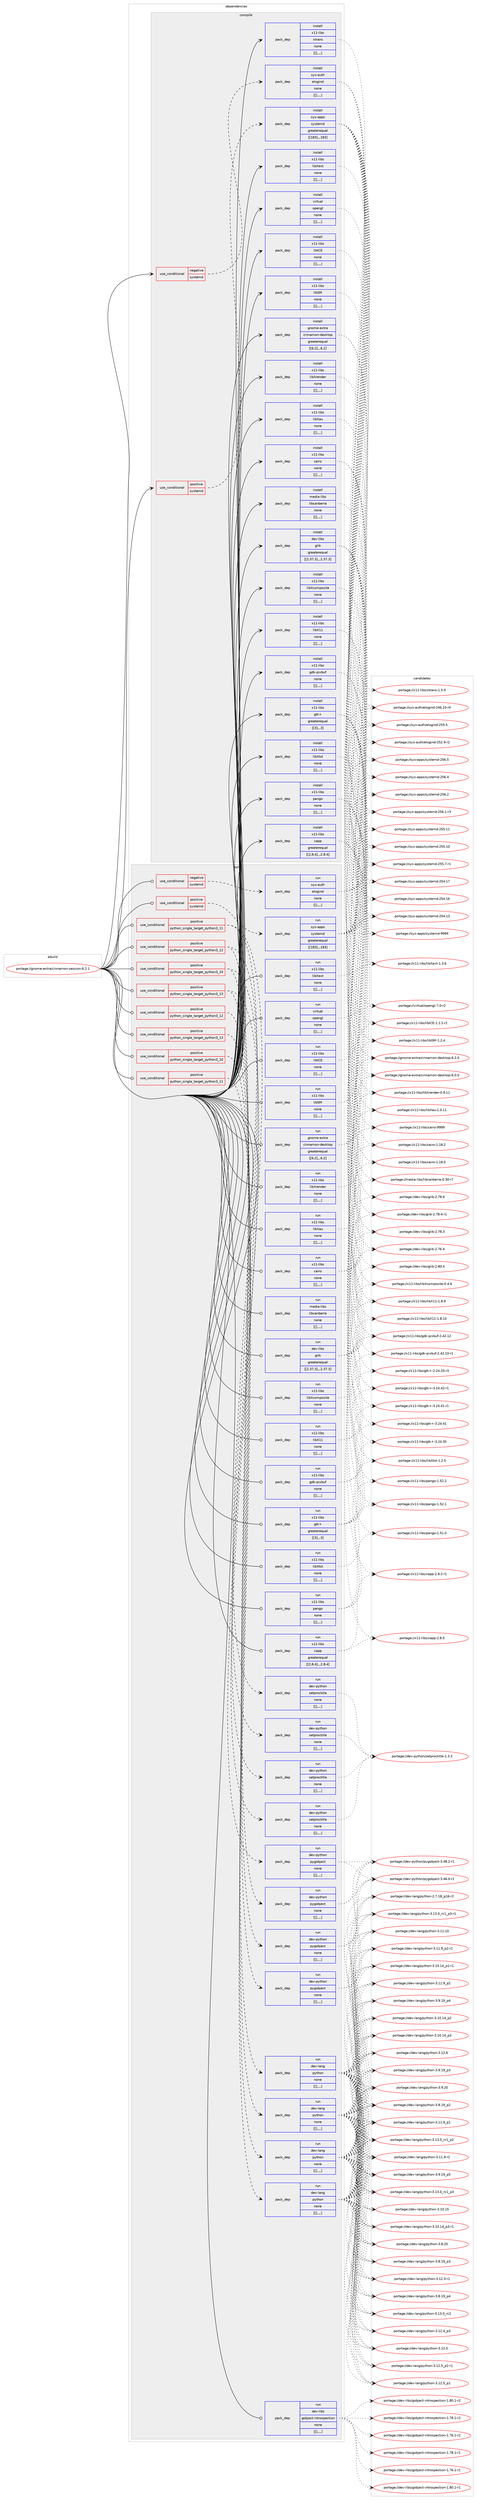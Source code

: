 digraph prolog {

# *************
# Graph options
# *************

newrank=true;
concentrate=true;
compound=true;
graph [rankdir=LR,fontname=Helvetica,fontsize=10,ranksep=1.5];#, ranksep=2.5, nodesep=0.2];
edge  [arrowhead=vee];
node  [fontname=Helvetica,fontsize=10];

# **********
# The ebuild
# **********

subgraph cluster_leftcol {
color=gray;
label=<<i>ebuild</i>>;
id [label="portage://gnome-extra/cinnamon-session-6.2.1", color=red, width=4, href="../gnome-extra/cinnamon-session-6.2.1.svg"];
}

# ****************
# The dependencies
# ****************

subgraph cluster_midcol {
color=gray;
label=<<i>dependencies</i>>;
subgraph cluster_compile {
fillcolor="#eeeeee";
style=filled;
label=<<i>compile</i>>;
subgraph cond67452 {
dependency243167 [label=<<TABLE BORDER="0" CELLBORDER="1" CELLSPACING="0" CELLPADDING="4"><TR><TD ROWSPAN="3" CELLPADDING="10">use_conditional</TD></TR><TR><TD>negative</TD></TR><TR><TD>systemd</TD></TR></TABLE>>, shape=none, color=red];
subgraph pack174201 {
dependency243168 [label=<<TABLE BORDER="0" CELLBORDER="1" CELLSPACING="0" CELLPADDING="4" WIDTH="220"><TR><TD ROWSPAN="6" CELLPADDING="30">pack_dep</TD></TR><TR><TD WIDTH="110">install</TD></TR><TR><TD>sys-auth</TD></TR><TR><TD>elogind</TD></TR><TR><TD>none</TD></TR><TR><TD>[[],,,,]</TD></TR></TABLE>>, shape=none, color=blue];
}
dependency243167:e -> dependency243168:w [weight=20,style="dashed",arrowhead="vee"];
}
id:e -> dependency243167:w [weight=20,style="solid",arrowhead="vee"];
subgraph cond67453 {
dependency243169 [label=<<TABLE BORDER="0" CELLBORDER="1" CELLSPACING="0" CELLPADDING="4"><TR><TD ROWSPAN="3" CELLPADDING="10">use_conditional</TD></TR><TR><TD>positive</TD></TR><TR><TD>systemd</TD></TR></TABLE>>, shape=none, color=red];
subgraph pack174202 {
dependency243170 [label=<<TABLE BORDER="0" CELLBORDER="1" CELLSPACING="0" CELLPADDING="4" WIDTH="220"><TR><TD ROWSPAN="6" CELLPADDING="30">pack_dep</TD></TR><TR><TD WIDTH="110">install</TD></TR><TR><TD>sys-apps</TD></TR><TR><TD>systemd</TD></TR><TR><TD>greaterequal</TD></TR><TR><TD>[[183],,,183]</TD></TR></TABLE>>, shape=none, color=blue];
}
dependency243169:e -> dependency243170:w [weight=20,style="dashed",arrowhead="vee"];
}
id:e -> dependency243169:w [weight=20,style="solid",arrowhead="vee"];
subgraph pack174203 {
dependency243171 [label=<<TABLE BORDER="0" CELLBORDER="1" CELLSPACING="0" CELLPADDING="4" WIDTH="220"><TR><TD ROWSPAN="6" CELLPADDING="30">pack_dep</TD></TR><TR><TD WIDTH="110">install</TD></TR><TR><TD>dev-libs</TD></TR><TR><TD>glib</TD></TR><TR><TD>greaterequal</TD></TR><TR><TD>[[2,37,3],,,2.37.3]</TD></TR></TABLE>>, shape=none, color=blue];
}
id:e -> dependency243171:w [weight=20,style="solid",arrowhead="vee"];
subgraph pack174204 {
dependency243172 [label=<<TABLE BORDER="0" CELLBORDER="1" CELLSPACING="0" CELLPADDING="4" WIDTH="220"><TR><TD ROWSPAN="6" CELLPADDING="30">pack_dep</TD></TR><TR><TD WIDTH="110">install</TD></TR><TR><TD>gnome-extra</TD></TR><TR><TD>cinnamon-desktop</TD></TR><TR><TD>greaterequal</TD></TR><TR><TD>[[6,2],,,6.2]</TD></TR></TABLE>>, shape=none, color=blue];
}
id:e -> dependency243172:w [weight=20,style="solid",arrowhead="vee"];
subgraph pack174205 {
dependency243173 [label=<<TABLE BORDER="0" CELLBORDER="1" CELLSPACING="0" CELLPADDING="4" WIDTH="220"><TR><TD ROWSPAN="6" CELLPADDING="30">pack_dep</TD></TR><TR><TD WIDTH="110">install</TD></TR><TR><TD>media-libs</TD></TR><TR><TD>libcanberra</TD></TR><TR><TD>none</TD></TR><TR><TD>[[],,,,]</TD></TR></TABLE>>, shape=none, color=blue];
}
id:e -> dependency243173:w [weight=20,style="solid",arrowhead="vee"];
subgraph pack174206 {
dependency243174 [label=<<TABLE BORDER="0" CELLBORDER="1" CELLSPACING="0" CELLPADDING="4" WIDTH="220"><TR><TD ROWSPAN="6" CELLPADDING="30">pack_dep</TD></TR><TR><TD WIDTH="110">install</TD></TR><TR><TD>virtual</TD></TR><TR><TD>opengl</TD></TR><TR><TD>none</TD></TR><TR><TD>[[],,,,]</TD></TR></TABLE>>, shape=none, color=blue];
}
id:e -> dependency243174:w [weight=20,style="solid",arrowhead="vee"];
subgraph pack174207 {
dependency243175 [label=<<TABLE BORDER="0" CELLBORDER="1" CELLSPACING="0" CELLPADDING="4" WIDTH="220"><TR><TD ROWSPAN="6" CELLPADDING="30">pack_dep</TD></TR><TR><TD WIDTH="110">install</TD></TR><TR><TD>x11-libs</TD></TR><TR><TD>cairo</TD></TR><TR><TD>none</TD></TR><TR><TD>[[],,,,]</TD></TR></TABLE>>, shape=none, color=blue];
}
id:e -> dependency243175:w [weight=20,style="solid",arrowhead="vee"];
subgraph pack174208 {
dependency243176 [label=<<TABLE BORDER="0" CELLBORDER="1" CELLSPACING="0" CELLPADDING="4" WIDTH="220"><TR><TD ROWSPAN="6" CELLPADDING="30">pack_dep</TD></TR><TR><TD WIDTH="110">install</TD></TR><TR><TD>x11-libs</TD></TR><TR><TD>gdk-pixbuf</TD></TR><TR><TD>none</TD></TR><TR><TD>[[],,,,]</TD></TR></TABLE>>, shape=none, color=blue];
}
id:e -> dependency243176:w [weight=20,style="solid",arrowhead="vee"];
subgraph pack174209 {
dependency243177 [label=<<TABLE BORDER="0" CELLBORDER="1" CELLSPACING="0" CELLPADDING="4" WIDTH="220"><TR><TD ROWSPAN="6" CELLPADDING="30">pack_dep</TD></TR><TR><TD WIDTH="110">install</TD></TR><TR><TD>x11-libs</TD></TR><TR><TD>gtk+</TD></TR><TR><TD>greaterequal</TD></TR><TR><TD>[[3],,,3]</TD></TR></TABLE>>, shape=none, color=blue];
}
id:e -> dependency243177:w [weight=20,style="solid",arrowhead="vee"];
subgraph pack174210 {
dependency243178 [label=<<TABLE BORDER="0" CELLBORDER="1" CELLSPACING="0" CELLPADDING="4" WIDTH="220"><TR><TD ROWSPAN="6" CELLPADDING="30">pack_dep</TD></TR><TR><TD WIDTH="110">install</TD></TR><TR><TD>x11-libs</TD></TR><TR><TD>libICE</TD></TR><TR><TD>none</TD></TR><TR><TD>[[],,,,]</TD></TR></TABLE>>, shape=none, color=blue];
}
id:e -> dependency243178:w [weight=20,style="solid",arrowhead="vee"];
subgraph pack174211 {
dependency243179 [label=<<TABLE BORDER="0" CELLBORDER="1" CELLSPACING="0" CELLPADDING="4" WIDTH="220"><TR><TD ROWSPAN="6" CELLPADDING="30">pack_dep</TD></TR><TR><TD WIDTH="110">install</TD></TR><TR><TD>x11-libs</TD></TR><TR><TD>libSM</TD></TR><TR><TD>none</TD></TR><TR><TD>[[],,,,]</TD></TR></TABLE>>, shape=none, color=blue];
}
id:e -> dependency243179:w [weight=20,style="solid",arrowhead="vee"];
subgraph pack174212 {
dependency243180 [label=<<TABLE BORDER="0" CELLBORDER="1" CELLSPACING="0" CELLPADDING="4" WIDTH="220"><TR><TD ROWSPAN="6" CELLPADDING="30">pack_dep</TD></TR><TR><TD WIDTH="110">install</TD></TR><TR><TD>x11-libs</TD></TR><TR><TD>libX11</TD></TR><TR><TD>none</TD></TR><TR><TD>[[],,,,]</TD></TR></TABLE>>, shape=none, color=blue];
}
id:e -> dependency243180:w [weight=20,style="solid",arrowhead="vee"];
subgraph pack174213 {
dependency243181 [label=<<TABLE BORDER="0" CELLBORDER="1" CELLSPACING="0" CELLPADDING="4" WIDTH="220"><TR><TD ROWSPAN="6" CELLPADDING="30">pack_dep</TD></TR><TR><TD WIDTH="110">install</TD></TR><TR><TD>x11-libs</TD></TR><TR><TD>libXau</TD></TR><TR><TD>none</TD></TR><TR><TD>[[],,,,]</TD></TR></TABLE>>, shape=none, color=blue];
}
id:e -> dependency243181:w [weight=20,style="solid",arrowhead="vee"];
subgraph pack174214 {
dependency243182 [label=<<TABLE BORDER="0" CELLBORDER="1" CELLSPACING="0" CELLPADDING="4" WIDTH="220"><TR><TD ROWSPAN="6" CELLPADDING="30">pack_dep</TD></TR><TR><TD WIDTH="110">install</TD></TR><TR><TD>x11-libs</TD></TR><TR><TD>libXcomposite</TD></TR><TR><TD>none</TD></TR><TR><TD>[[],,,,]</TD></TR></TABLE>>, shape=none, color=blue];
}
id:e -> dependency243182:w [weight=20,style="solid",arrowhead="vee"];
subgraph pack174215 {
dependency243183 [label=<<TABLE BORDER="0" CELLBORDER="1" CELLSPACING="0" CELLPADDING="4" WIDTH="220"><TR><TD ROWSPAN="6" CELLPADDING="30">pack_dep</TD></TR><TR><TD WIDTH="110">install</TD></TR><TR><TD>x11-libs</TD></TR><TR><TD>libXext</TD></TR><TR><TD>none</TD></TR><TR><TD>[[],,,,]</TD></TR></TABLE>>, shape=none, color=blue];
}
id:e -> dependency243183:w [weight=20,style="solid",arrowhead="vee"];
subgraph pack174216 {
dependency243184 [label=<<TABLE BORDER="0" CELLBORDER="1" CELLSPACING="0" CELLPADDING="4" WIDTH="220"><TR><TD ROWSPAN="6" CELLPADDING="30">pack_dep</TD></TR><TR><TD WIDTH="110">install</TD></TR><TR><TD>x11-libs</TD></TR><TR><TD>libXrender</TD></TR><TR><TD>none</TD></TR><TR><TD>[[],,,,]</TD></TR></TABLE>>, shape=none, color=blue];
}
id:e -> dependency243184:w [weight=20,style="solid",arrowhead="vee"];
subgraph pack174217 {
dependency243185 [label=<<TABLE BORDER="0" CELLBORDER="1" CELLSPACING="0" CELLPADDING="4" WIDTH="220"><TR><TD ROWSPAN="6" CELLPADDING="30">pack_dep</TD></TR><TR><TD WIDTH="110">install</TD></TR><TR><TD>x11-libs</TD></TR><TR><TD>libXtst</TD></TR><TR><TD>none</TD></TR><TR><TD>[[],,,,]</TD></TR></TABLE>>, shape=none, color=blue];
}
id:e -> dependency243185:w [weight=20,style="solid",arrowhead="vee"];
subgraph pack174218 {
dependency243186 [label=<<TABLE BORDER="0" CELLBORDER="1" CELLSPACING="0" CELLPADDING="4" WIDTH="220"><TR><TD ROWSPAN="6" CELLPADDING="30">pack_dep</TD></TR><TR><TD WIDTH="110">install</TD></TR><TR><TD>x11-libs</TD></TR><TR><TD>pango</TD></TR><TR><TD>none</TD></TR><TR><TD>[[],,,,]</TD></TR></TABLE>>, shape=none, color=blue];
}
id:e -> dependency243186:w [weight=20,style="solid",arrowhead="vee"];
subgraph pack174219 {
dependency243187 [label=<<TABLE BORDER="0" CELLBORDER="1" CELLSPACING="0" CELLPADDING="4" WIDTH="220"><TR><TD ROWSPAN="6" CELLPADDING="30">pack_dep</TD></TR><TR><TD WIDTH="110">install</TD></TR><TR><TD>x11-libs</TD></TR><TR><TD>xapp</TD></TR><TR><TD>greaterequal</TD></TR><TR><TD>[[2,8,4],,,2.8.4]</TD></TR></TABLE>>, shape=none, color=blue];
}
id:e -> dependency243187:w [weight=20,style="solid",arrowhead="vee"];
subgraph pack174220 {
dependency243188 [label=<<TABLE BORDER="0" CELLBORDER="1" CELLSPACING="0" CELLPADDING="4" WIDTH="220"><TR><TD ROWSPAN="6" CELLPADDING="30">pack_dep</TD></TR><TR><TD WIDTH="110">install</TD></TR><TR><TD>x11-libs</TD></TR><TR><TD>xtrans</TD></TR><TR><TD>none</TD></TR><TR><TD>[[],,,,]</TD></TR></TABLE>>, shape=none, color=blue];
}
id:e -> dependency243188:w [weight=20,style="solid",arrowhead="vee"];
}
subgraph cluster_compileandrun {
fillcolor="#eeeeee";
style=filled;
label=<<i>compile and run</i>>;
}
subgraph cluster_run {
fillcolor="#eeeeee";
style=filled;
label=<<i>run</i>>;
subgraph cond67454 {
dependency243189 [label=<<TABLE BORDER="0" CELLBORDER="1" CELLSPACING="0" CELLPADDING="4"><TR><TD ROWSPAN="3" CELLPADDING="10">use_conditional</TD></TR><TR><TD>negative</TD></TR><TR><TD>systemd</TD></TR></TABLE>>, shape=none, color=red];
subgraph pack174221 {
dependency243190 [label=<<TABLE BORDER="0" CELLBORDER="1" CELLSPACING="0" CELLPADDING="4" WIDTH="220"><TR><TD ROWSPAN="6" CELLPADDING="30">pack_dep</TD></TR><TR><TD WIDTH="110">run</TD></TR><TR><TD>sys-auth</TD></TR><TR><TD>elogind</TD></TR><TR><TD>none</TD></TR><TR><TD>[[],,,,]</TD></TR></TABLE>>, shape=none, color=blue];
}
dependency243189:e -> dependency243190:w [weight=20,style="dashed",arrowhead="vee"];
}
id:e -> dependency243189:w [weight=20,style="solid",arrowhead="odot"];
subgraph cond67455 {
dependency243191 [label=<<TABLE BORDER="0" CELLBORDER="1" CELLSPACING="0" CELLPADDING="4"><TR><TD ROWSPAN="3" CELLPADDING="10">use_conditional</TD></TR><TR><TD>positive</TD></TR><TR><TD>python_single_target_python3_10</TD></TR></TABLE>>, shape=none, color=red];
subgraph pack174222 {
dependency243192 [label=<<TABLE BORDER="0" CELLBORDER="1" CELLSPACING="0" CELLPADDING="4" WIDTH="220"><TR><TD ROWSPAN="6" CELLPADDING="30">pack_dep</TD></TR><TR><TD WIDTH="110">run</TD></TR><TR><TD>dev-lang</TD></TR><TR><TD>python</TD></TR><TR><TD>none</TD></TR><TR><TD>[[],,,,]</TD></TR></TABLE>>, shape=none, color=blue];
}
dependency243191:e -> dependency243192:w [weight=20,style="dashed",arrowhead="vee"];
}
id:e -> dependency243191:w [weight=20,style="solid",arrowhead="odot"];
subgraph cond67456 {
dependency243193 [label=<<TABLE BORDER="0" CELLBORDER="1" CELLSPACING="0" CELLPADDING="4"><TR><TD ROWSPAN="3" CELLPADDING="10">use_conditional</TD></TR><TR><TD>positive</TD></TR><TR><TD>python_single_target_python3_10</TD></TR></TABLE>>, shape=none, color=red];
subgraph pack174223 {
dependency243194 [label=<<TABLE BORDER="0" CELLBORDER="1" CELLSPACING="0" CELLPADDING="4" WIDTH="220"><TR><TD ROWSPAN="6" CELLPADDING="30">pack_dep</TD></TR><TR><TD WIDTH="110">run</TD></TR><TR><TD>dev-python</TD></TR><TR><TD>pygobject</TD></TR><TR><TD>none</TD></TR><TR><TD>[[],,,,]</TD></TR></TABLE>>, shape=none, color=blue];
}
dependency243193:e -> dependency243194:w [weight=20,style="dashed",arrowhead="vee"];
subgraph pack174224 {
dependency243195 [label=<<TABLE BORDER="0" CELLBORDER="1" CELLSPACING="0" CELLPADDING="4" WIDTH="220"><TR><TD ROWSPAN="6" CELLPADDING="30">pack_dep</TD></TR><TR><TD WIDTH="110">run</TD></TR><TR><TD>dev-python</TD></TR><TR><TD>setproctitle</TD></TR><TR><TD>none</TD></TR><TR><TD>[[],,,,]</TD></TR></TABLE>>, shape=none, color=blue];
}
dependency243193:e -> dependency243195:w [weight=20,style="dashed",arrowhead="vee"];
}
id:e -> dependency243193:w [weight=20,style="solid",arrowhead="odot"];
subgraph cond67457 {
dependency243196 [label=<<TABLE BORDER="0" CELLBORDER="1" CELLSPACING="0" CELLPADDING="4"><TR><TD ROWSPAN="3" CELLPADDING="10">use_conditional</TD></TR><TR><TD>positive</TD></TR><TR><TD>python_single_target_python3_11</TD></TR></TABLE>>, shape=none, color=red];
subgraph pack174225 {
dependency243197 [label=<<TABLE BORDER="0" CELLBORDER="1" CELLSPACING="0" CELLPADDING="4" WIDTH="220"><TR><TD ROWSPAN="6" CELLPADDING="30">pack_dep</TD></TR><TR><TD WIDTH="110">run</TD></TR><TR><TD>dev-lang</TD></TR><TR><TD>python</TD></TR><TR><TD>none</TD></TR><TR><TD>[[],,,,]</TD></TR></TABLE>>, shape=none, color=blue];
}
dependency243196:e -> dependency243197:w [weight=20,style="dashed",arrowhead="vee"];
}
id:e -> dependency243196:w [weight=20,style="solid",arrowhead="odot"];
subgraph cond67458 {
dependency243198 [label=<<TABLE BORDER="0" CELLBORDER="1" CELLSPACING="0" CELLPADDING="4"><TR><TD ROWSPAN="3" CELLPADDING="10">use_conditional</TD></TR><TR><TD>positive</TD></TR><TR><TD>python_single_target_python3_11</TD></TR></TABLE>>, shape=none, color=red];
subgraph pack174226 {
dependency243199 [label=<<TABLE BORDER="0" CELLBORDER="1" CELLSPACING="0" CELLPADDING="4" WIDTH="220"><TR><TD ROWSPAN="6" CELLPADDING="30">pack_dep</TD></TR><TR><TD WIDTH="110">run</TD></TR><TR><TD>dev-python</TD></TR><TR><TD>pygobject</TD></TR><TR><TD>none</TD></TR><TR><TD>[[],,,,]</TD></TR></TABLE>>, shape=none, color=blue];
}
dependency243198:e -> dependency243199:w [weight=20,style="dashed",arrowhead="vee"];
subgraph pack174227 {
dependency243200 [label=<<TABLE BORDER="0" CELLBORDER="1" CELLSPACING="0" CELLPADDING="4" WIDTH="220"><TR><TD ROWSPAN="6" CELLPADDING="30">pack_dep</TD></TR><TR><TD WIDTH="110">run</TD></TR><TR><TD>dev-python</TD></TR><TR><TD>setproctitle</TD></TR><TR><TD>none</TD></TR><TR><TD>[[],,,,]</TD></TR></TABLE>>, shape=none, color=blue];
}
dependency243198:e -> dependency243200:w [weight=20,style="dashed",arrowhead="vee"];
}
id:e -> dependency243198:w [weight=20,style="solid",arrowhead="odot"];
subgraph cond67459 {
dependency243201 [label=<<TABLE BORDER="0" CELLBORDER="1" CELLSPACING="0" CELLPADDING="4"><TR><TD ROWSPAN="3" CELLPADDING="10">use_conditional</TD></TR><TR><TD>positive</TD></TR><TR><TD>python_single_target_python3_12</TD></TR></TABLE>>, shape=none, color=red];
subgraph pack174228 {
dependency243202 [label=<<TABLE BORDER="0" CELLBORDER="1" CELLSPACING="0" CELLPADDING="4" WIDTH="220"><TR><TD ROWSPAN="6" CELLPADDING="30">pack_dep</TD></TR><TR><TD WIDTH="110">run</TD></TR><TR><TD>dev-lang</TD></TR><TR><TD>python</TD></TR><TR><TD>none</TD></TR><TR><TD>[[],,,,]</TD></TR></TABLE>>, shape=none, color=blue];
}
dependency243201:e -> dependency243202:w [weight=20,style="dashed",arrowhead="vee"];
}
id:e -> dependency243201:w [weight=20,style="solid",arrowhead="odot"];
subgraph cond67460 {
dependency243203 [label=<<TABLE BORDER="0" CELLBORDER="1" CELLSPACING="0" CELLPADDING="4"><TR><TD ROWSPAN="3" CELLPADDING="10">use_conditional</TD></TR><TR><TD>positive</TD></TR><TR><TD>python_single_target_python3_12</TD></TR></TABLE>>, shape=none, color=red];
subgraph pack174229 {
dependency243204 [label=<<TABLE BORDER="0" CELLBORDER="1" CELLSPACING="0" CELLPADDING="4" WIDTH="220"><TR><TD ROWSPAN="6" CELLPADDING="30">pack_dep</TD></TR><TR><TD WIDTH="110">run</TD></TR><TR><TD>dev-python</TD></TR><TR><TD>pygobject</TD></TR><TR><TD>none</TD></TR><TR><TD>[[],,,,]</TD></TR></TABLE>>, shape=none, color=blue];
}
dependency243203:e -> dependency243204:w [weight=20,style="dashed",arrowhead="vee"];
subgraph pack174230 {
dependency243205 [label=<<TABLE BORDER="0" CELLBORDER="1" CELLSPACING="0" CELLPADDING="4" WIDTH="220"><TR><TD ROWSPAN="6" CELLPADDING="30">pack_dep</TD></TR><TR><TD WIDTH="110">run</TD></TR><TR><TD>dev-python</TD></TR><TR><TD>setproctitle</TD></TR><TR><TD>none</TD></TR><TR><TD>[[],,,,]</TD></TR></TABLE>>, shape=none, color=blue];
}
dependency243203:e -> dependency243205:w [weight=20,style="dashed",arrowhead="vee"];
}
id:e -> dependency243203:w [weight=20,style="solid",arrowhead="odot"];
subgraph cond67461 {
dependency243206 [label=<<TABLE BORDER="0" CELLBORDER="1" CELLSPACING="0" CELLPADDING="4"><TR><TD ROWSPAN="3" CELLPADDING="10">use_conditional</TD></TR><TR><TD>positive</TD></TR><TR><TD>python_single_target_python3_13</TD></TR></TABLE>>, shape=none, color=red];
subgraph pack174231 {
dependency243207 [label=<<TABLE BORDER="0" CELLBORDER="1" CELLSPACING="0" CELLPADDING="4" WIDTH="220"><TR><TD ROWSPAN="6" CELLPADDING="30">pack_dep</TD></TR><TR><TD WIDTH="110">run</TD></TR><TR><TD>dev-lang</TD></TR><TR><TD>python</TD></TR><TR><TD>none</TD></TR><TR><TD>[[],,,,]</TD></TR></TABLE>>, shape=none, color=blue];
}
dependency243206:e -> dependency243207:w [weight=20,style="dashed",arrowhead="vee"];
}
id:e -> dependency243206:w [weight=20,style="solid",arrowhead="odot"];
subgraph cond67462 {
dependency243208 [label=<<TABLE BORDER="0" CELLBORDER="1" CELLSPACING="0" CELLPADDING="4"><TR><TD ROWSPAN="3" CELLPADDING="10">use_conditional</TD></TR><TR><TD>positive</TD></TR><TR><TD>python_single_target_python3_13</TD></TR></TABLE>>, shape=none, color=red];
subgraph pack174232 {
dependency243209 [label=<<TABLE BORDER="0" CELLBORDER="1" CELLSPACING="0" CELLPADDING="4" WIDTH="220"><TR><TD ROWSPAN="6" CELLPADDING="30">pack_dep</TD></TR><TR><TD WIDTH="110">run</TD></TR><TR><TD>dev-python</TD></TR><TR><TD>pygobject</TD></TR><TR><TD>none</TD></TR><TR><TD>[[],,,,]</TD></TR></TABLE>>, shape=none, color=blue];
}
dependency243208:e -> dependency243209:w [weight=20,style="dashed",arrowhead="vee"];
subgraph pack174233 {
dependency243210 [label=<<TABLE BORDER="0" CELLBORDER="1" CELLSPACING="0" CELLPADDING="4" WIDTH="220"><TR><TD ROWSPAN="6" CELLPADDING="30">pack_dep</TD></TR><TR><TD WIDTH="110">run</TD></TR><TR><TD>dev-python</TD></TR><TR><TD>setproctitle</TD></TR><TR><TD>none</TD></TR><TR><TD>[[],,,,]</TD></TR></TABLE>>, shape=none, color=blue];
}
dependency243208:e -> dependency243210:w [weight=20,style="dashed",arrowhead="vee"];
}
id:e -> dependency243208:w [weight=20,style="solid",arrowhead="odot"];
subgraph cond67463 {
dependency243211 [label=<<TABLE BORDER="0" CELLBORDER="1" CELLSPACING="0" CELLPADDING="4"><TR><TD ROWSPAN="3" CELLPADDING="10">use_conditional</TD></TR><TR><TD>positive</TD></TR><TR><TD>systemd</TD></TR></TABLE>>, shape=none, color=red];
subgraph pack174234 {
dependency243212 [label=<<TABLE BORDER="0" CELLBORDER="1" CELLSPACING="0" CELLPADDING="4" WIDTH="220"><TR><TD ROWSPAN="6" CELLPADDING="30">pack_dep</TD></TR><TR><TD WIDTH="110">run</TD></TR><TR><TD>sys-apps</TD></TR><TR><TD>systemd</TD></TR><TR><TD>greaterequal</TD></TR><TR><TD>[[183],,,183]</TD></TR></TABLE>>, shape=none, color=blue];
}
dependency243211:e -> dependency243212:w [weight=20,style="dashed",arrowhead="vee"];
}
id:e -> dependency243211:w [weight=20,style="solid",arrowhead="odot"];
subgraph pack174235 {
dependency243213 [label=<<TABLE BORDER="0" CELLBORDER="1" CELLSPACING="0" CELLPADDING="4" WIDTH="220"><TR><TD ROWSPAN="6" CELLPADDING="30">pack_dep</TD></TR><TR><TD WIDTH="110">run</TD></TR><TR><TD>dev-libs</TD></TR><TR><TD>glib</TD></TR><TR><TD>greaterequal</TD></TR><TR><TD>[[2,37,3],,,2.37.3]</TD></TR></TABLE>>, shape=none, color=blue];
}
id:e -> dependency243213:w [weight=20,style="solid",arrowhead="odot"];
subgraph pack174236 {
dependency243214 [label=<<TABLE BORDER="0" CELLBORDER="1" CELLSPACING="0" CELLPADDING="4" WIDTH="220"><TR><TD ROWSPAN="6" CELLPADDING="30">pack_dep</TD></TR><TR><TD WIDTH="110">run</TD></TR><TR><TD>dev-libs</TD></TR><TR><TD>gobject-introspection</TD></TR><TR><TD>none</TD></TR><TR><TD>[[],,,,]</TD></TR></TABLE>>, shape=none, color=blue];
}
id:e -> dependency243214:w [weight=20,style="solid",arrowhead="odot"];
subgraph pack174237 {
dependency243215 [label=<<TABLE BORDER="0" CELLBORDER="1" CELLSPACING="0" CELLPADDING="4" WIDTH="220"><TR><TD ROWSPAN="6" CELLPADDING="30">pack_dep</TD></TR><TR><TD WIDTH="110">run</TD></TR><TR><TD>gnome-extra</TD></TR><TR><TD>cinnamon-desktop</TD></TR><TR><TD>greaterequal</TD></TR><TR><TD>[[6,2],,,6.2]</TD></TR></TABLE>>, shape=none, color=blue];
}
id:e -> dependency243215:w [weight=20,style="solid",arrowhead="odot"];
subgraph pack174238 {
dependency243216 [label=<<TABLE BORDER="0" CELLBORDER="1" CELLSPACING="0" CELLPADDING="4" WIDTH="220"><TR><TD ROWSPAN="6" CELLPADDING="30">pack_dep</TD></TR><TR><TD WIDTH="110">run</TD></TR><TR><TD>media-libs</TD></TR><TR><TD>libcanberra</TD></TR><TR><TD>none</TD></TR><TR><TD>[[],,,,]</TD></TR></TABLE>>, shape=none, color=blue];
}
id:e -> dependency243216:w [weight=20,style="solid",arrowhead="odot"];
subgraph pack174239 {
dependency243217 [label=<<TABLE BORDER="0" CELLBORDER="1" CELLSPACING="0" CELLPADDING="4" WIDTH="220"><TR><TD ROWSPAN="6" CELLPADDING="30">pack_dep</TD></TR><TR><TD WIDTH="110">run</TD></TR><TR><TD>virtual</TD></TR><TR><TD>opengl</TD></TR><TR><TD>none</TD></TR><TR><TD>[[],,,,]</TD></TR></TABLE>>, shape=none, color=blue];
}
id:e -> dependency243217:w [weight=20,style="solid",arrowhead="odot"];
subgraph pack174240 {
dependency243218 [label=<<TABLE BORDER="0" CELLBORDER="1" CELLSPACING="0" CELLPADDING="4" WIDTH="220"><TR><TD ROWSPAN="6" CELLPADDING="30">pack_dep</TD></TR><TR><TD WIDTH="110">run</TD></TR><TR><TD>x11-libs</TD></TR><TR><TD>cairo</TD></TR><TR><TD>none</TD></TR><TR><TD>[[],,,,]</TD></TR></TABLE>>, shape=none, color=blue];
}
id:e -> dependency243218:w [weight=20,style="solid",arrowhead="odot"];
subgraph pack174241 {
dependency243219 [label=<<TABLE BORDER="0" CELLBORDER="1" CELLSPACING="0" CELLPADDING="4" WIDTH="220"><TR><TD ROWSPAN="6" CELLPADDING="30">pack_dep</TD></TR><TR><TD WIDTH="110">run</TD></TR><TR><TD>x11-libs</TD></TR><TR><TD>gdk-pixbuf</TD></TR><TR><TD>none</TD></TR><TR><TD>[[],,,,]</TD></TR></TABLE>>, shape=none, color=blue];
}
id:e -> dependency243219:w [weight=20,style="solid",arrowhead="odot"];
subgraph pack174242 {
dependency243220 [label=<<TABLE BORDER="0" CELLBORDER="1" CELLSPACING="0" CELLPADDING="4" WIDTH="220"><TR><TD ROWSPAN="6" CELLPADDING="30">pack_dep</TD></TR><TR><TD WIDTH="110">run</TD></TR><TR><TD>x11-libs</TD></TR><TR><TD>gtk+</TD></TR><TR><TD>greaterequal</TD></TR><TR><TD>[[3],,,3]</TD></TR></TABLE>>, shape=none, color=blue];
}
id:e -> dependency243220:w [weight=20,style="solid",arrowhead="odot"];
subgraph pack174243 {
dependency243221 [label=<<TABLE BORDER="0" CELLBORDER="1" CELLSPACING="0" CELLPADDING="4" WIDTH="220"><TR><TD ROWSPAN="6" CELLPADDING="30">pack_dep</TD></TR><TR><TD WIDTH="110">run</TD></TR><TR><TD>x11-libs</TD></TR><TR><TD>libICE</TD></TR><TR><TD>none</TD></TR><TR><TD>[[],,,,]</TD></TR></TABLE>>, shape=none, color=blue];
}
id:e -> dependency243221:w [weight=20,style="solid",arrowhead="odot"];
subgraph pack174244 {
dependency243222 [label=<<TABLE BORDER="0" CELLBORDER="1" CELLSPACING="0" CELLPADDING="4" WIDTH="220"><TR><TD ROWSPAN="6" CELLPADDING="30">pack_dep</TD></TR><TR><TD WIDTH="110">run</TD></TR><TR><TD>x11-libs</TD></TR><TR><TD>libSM</TD></TR><TR><TD>none</TD></TR><TR><TD>[[],,,,]</TD></TR></TABLE>>, shape=none, color=blue];
}
id:e -> dependency243222:w [weight=20,style="solid",arrowhead="odot"];
subgraph pack174245 {
dependency243223 [label=<<TABLE BORDER="0" CELLBORDER="1" CELLSPACING="0" CELLPADDING="4" WIDTH="220"><TR><TD ROWSPAN="6" CELLPADDING="30">pack_dep</TD></TR><TR><TD WIDTH="110">run</TD></TR><TR><TD>x11-libs</TD></TR><TR><TD>libX11</TD></TR><TR><TD>none</TD></TR><TR><TD>[[],,,,]</TD></TR></TABLE>>, shape=none, color=blue];
}
id:e -> dependency243223:w [weight=20,style="solid",arrowhead="odot"];
subgraph pack174246 {
dependency243224 [label=<<TABLE BORDER="0" CELLBORDER="1" CELLSPACING="0" CELLPADDING="4" WIDTH="220"><TR><TD ROWSPAN="6" CELLPADDING="30">pack_dep</TD></TR><TR><TD WIDTH="110">run</TD></TR><TR><TD>x11-libs</TD></TR><TR><TD>libXau</TD></TR><TR><TD>none</TD></TR><TR><TD>[[],,,,]</TD></TR></TABLE>>, shape=none, color=blue];
}
id:e -> dependency243224:w [weight=20,style="solid",arrowhead="odot"];
subgraph pack174247 {
dependency243225 [label=<<TABLE BORDER="0" CELLBORDER="1" CELLSPACING="0" CELLPADDING="4" WIDTH="220"><TR><TD ROWSPAN="6" CELLPADDING="30">pack_dep</TD></TR><TR><TD WIDTH="110">run</TD></TR><TR><TD>x11-libs</TD></TR><TR><TD>libXcomposite</TD></TR><TR><TD>none</TD></TR><TR><TD>[[],,,,]</TD></TR></TABLE>>, shape=none, color=blue];
}
id:e -> dependency243225:w [weight=20,style="solid",arrowhead="odot"];
subgraph pack174248 {
dependency243226 [label=<<TABLE BORDER="0" CELLBORDER="1" CELLSPACING="0" CELLPADDING="4" WIDTH="220"><TR><TD ROWSPAN="6" CELLPADDING="30">pack_dep</TD></TR><TR><TD WIDTH="110">run</TD></TR><TR><TD>x11-libs</TD></TR><TR><TD>libXext</TD></TR><TR><TD>none</TD></TR><TR><TD>[[],,,,]</TD></TR></TABLE>>, shape=none, color=blue];
}
id:e -> dependency243226:w [weight=20,style="solid",arrowhead="odot"];
subgraph pack174249 {
dependency243227 [label=<<TABLE BORDER="0" CELLBORDER="1" CELLSPACING="0" CELLPADDING="4" WIDTH="220"><TR><TD ROWSPAN="6" CELLPADDING="30">pack_dep</TD></TR><TR><TD WIDTH="110">run</TD></TR><TR><TD>x11-libs</TD></TR><TR><TD>libXrender</TD></TR><TR><TD>none</TD></TR><TR><TD>[[],,,,]</TD></TR></TABLE>>, shape=none, color=blue];
}
id:e -> dependency243227:w [weight=20,style="solid",arrowhead="odot"];
subgraph pack174250 {
dependency243228 [label=<<TABLE BORDER="0" CELLBORDER="1" CELLSPACING="0" CELLPADDING="4" WIDTH="220"><TR><TD ROWSPAN="6" CELLPADDING="30">pack_dep</TD></TR><TR><TD WIDTH="110">run</TD></TR><TR><TD>x11-libs</TD></TR><TR><TD>libXtst</TD></TR><TR><TD>none</TD></TR><TR><TD>[[],,,,]</TD></TR></TABLE>>, shape=none, color=blue];
}
id:e -> dependency243228:w [weight=20,style="solid",arrowhead="odot"];
subgraph pack174251 {
dependency243229 [label=<<TABLE BORDER="0" CELLBORDER="1" CELLSPACING="0" CELLPADDING="4" WIDTH="220"><TR><TD ROWSPAN="6" CELLPADDING="30">pack_dep</TD></TR><TR><TD WIDTH="110">run</TD></TR><TR><TD>x11-libs</TD></TR><TR><TD>pango</TD></TR><TR><TD>none</TD></TR><TR><TD>[[],,,,]</TD></TR></TABLE>>, shape=none, color=blue];
}
id:e -> dependency243229:w [weight=20,style="solid",arrowhead="odot"];
subgraph pack174252 {
dependency243230 [label=<<TABLE BORDER="0" CELLBORDER="1" CELLSPACING="0" CELLPADDING="4" WIDTH="220"><TR><TD ROWSPAN="6" CELLPADDING="30">pack_dep</TD></TR><TR><TD WIDTH="110">run</TD></TR><TR><TD>x11-libs</TD></TR><TR><TD>xapp</TD></TR><TR><TD>greaterequal</TD></TR><TR><TD>[[2,8,4],,,2.8.4]</TD></TR></TABLE>>, shape=none, color=blue];
}
id:e -> dependency243230:w [weight=20,style="solid",arrowhead="odot"];
}
}

# **************
# The candidates
# **************

subgraph cluster_choices {
rank=same;
color=gray;
label=<<i>candidates</i>>;

subgraph choice174201 {
color=black;
nodesep=1;
choice115121115459711711610447101108111103105110100455053534653 [label="portage://sys-auth/elogind-255.5", color=red, width=4,href="../sys-auth/elogind-255.5.svg"];
choice1151211154597117116104471011081111031051101004550535046574511450 [label="portage://sys-auth/elogind-252.9-r2", color=red, width=4,href="../sys-auth/elogind-252.9-r2.svg"];
choice115121115459711711610447101108111103105110100455052544649484511452 [label="portage://sys-auth/elogind-246.10-r4", color=red, width=4,href="../sys-auth/elogind-246.10-r4.svg"];
dependency243168:e -> choice115121115459711711610447101108111103105110100455053534653:w [style=dotted,weight="100"];
dependency243168:e -> choice1151211154597117116104471011081111031051101004550535046574511450:w [style=dotted,weight="100"];
dependency243168:e -> choice115121115459711711610447101108111103105110100455052544649484511452:w [style=dotted,weight="100"];
}
subgraph choice174202 {
color=black;
nodesep=1;
choice1151211154597112112115471151211151161011091004557575757 [label="portage://sys-apps/systemd-9999", color=red, width=4,href="../sys-apps/systemd-9999.svg"];
choice115121115459711211211547115121115116101109100455053544653 [label="portage://sys-apps/systemd-256.5", color=red, width=4,href="../sys-apps/systemd-256.5.svg"];
choice115121115459711211211547115121115116101109100455053544652 [label="portage://sys-apps/systemd-256.4", color=red, width=4,href="../sys-apps/systemd-256.4.svg"];
choice115121115459711211211547115121115116101109100455053544650 [label="portage://sys-apps/systemd-256.2", color=red, width=4,href="../sys-apps/systemd-256.2.svg"];
choice1151211154597112112115471151211151161011091004550535446494511451 [label="portage://sys-apps/systemd-256.1-r3", color=red, width=4,href="../sys-apps/systemd-256.1-r3.svg"];
choice11512111545971121121154711512111511610110910045505353464949 [label="portage://sys-apps/systemd-255.11", color=red, width=4,href="../sys-apps/systemd-255.11.svg"];
choice11512111545971121121154711512111511610110910045505353464948 [label="portage://sys-apps/systemd-255.10", color=red, width=4,href="../sys-apps/systemd-255.10.svg"];
choice1151211154597112112115471151211151161011091004550535346554511449 [label="portage://sys-apps/systemd-255.7-r1", color=red, width=4,href="../sys-apps/systemd-255.7-r1.svg"];
choice11512111545971121121154711512111511610110910045505352464955 [label="portage://sys-apps/systemd-254.17", color=red, width=4,href="../sys-apps/systemd-254.17.svg"];
choice11512111545971121121154711512111511610110910045505352464954 [label="portage://sys-apps/systemd-254.16", color=red, width=4,href="../sys-apps/systemd-254.16.svg"];
choice11512111545971121121154711512111511610110910045505352464951 [label="portage://sys-apps/systemd-254.13", color=red, width=4,href="../sys-apps/systemd-254.13.svg"];
dependency243170:e -> choice1151211154597112112115471151211151161011091004557575757:w [style=dotted,weight="100"];
dependency243170:e -> choice115121115459711211211547115121115116101109100455053544653:w [style=dotted,weight="100"];
dependency243170:e -> choice115121115459711211211547115121115116101109100455053544652:w [style=dotted,weight="100"];
dependency243170:e -> choice115121115459711211211547115121115116101109100455053544650:w [style=dotted,weight="100"];
dependency243170:e -> choice1151211154597112112115471151211151161011091004550535446494511451:w [style=dotted,weight="100"];
dependency243170:e -> choice11512111545971121121154711512111511610110910045505353464949:w [style=dotted,weight="100"];
dependency243170:e -> choice11512111545971121121154711512111511610110910045505353464948:w [style=dotted,weight="100"];
dependency243170:e -> choice1151211154597112112115471151211151161011091004550535346554511449:w [style=dotted,weight="100"];
dependency243170:e -> choice11512111545971121121154711512111511610110910045505352464955:w [style=dotted,weight="100"];
dependency243170:e -> choice11512111545971121121154711512111511610110910045505352464954:w [style=dotted,weight="100"];
dependency243170:e -> choice11512111545971121121154711512111511610110910045505352464951:w [style=dotted,weight="100"];
}
subgraph choice174203 {
color=black;
nodesep=1;
choice1001011184510810598115471031081059845504656484652 [label="portage://dev-libs/glib-2.80.4", color=red, width=4,href="../dev-libs/glib-2.80.4.svg"];
choice1001011184510810598115471031081059845504655564654 [label="portage://dev-libs/glib-2.78.6", color=red, width=4,href="../dev-libs/glib-2.78.6.svg"];
choice10010111845108105981154710310810598455046555646524511449 [label="portage://dev-libs/glib-2.78.4-r1", color=red, width=4,href="../dev-libs/glib-2.78.4-r1.svg"];
choice1001011184510810598115471031081059845504655564651 [label="portage://dev-libs/glib-2.78.3", color=red, width=4,href="../dev-libs/glib-2.78.3.svg"];
choice1001011184510810598115471031081059845504655544652 [label="portage://dev-libs/glib-2.76.4", color=red, width=4,href="../dev-libs/glib-2.76.4.svg"];
dependency243171:e -> choice1001011184510810598115471031081059845504656484652:w [style=dotted,weight="100"];
dependency243171:e -> choice1001011184510810598115471031081059845504655564654:w [style=dotted,weight="100"];
dependency243171:e -> choice10010111845108105981154710310810598455046555646524511449:w [style=dotted,weight="100"];
dependency243171:e -> choice1001011184510810598115471031081059845504655564651:w [style=dotted,weight="100"];
dependency243171:e -> choice1001011184510810598115471031081059845504655544652:w [style=dotted,weight="100"];
}
subgraph choice174204 {
color=black;
nodesep=1;
choice103110111109101451011201161149747991051101109710911111045100101115107116111112455446504648 [label="portage://gnome-extra/cinnamon-desktop-6.2.0", color=red, width=4,href="../gnome-extra/cinnamon-desktop-6.2.0.svg"];
choice103110111109101451011201161149747991051101109710911111045100101115107116111112455446484648 [label="portage://gnome-extra/cinnamon-desktop-6.0.0", color=red, width=4,href="../gnome-extra/cinnamon-desktop-6.0.0.svg"];
dependency243172:e -> choice103110111109101451011201161149747991051101109710911111045100101115107116111112455446504648:w [style=dotted,weight="100"];
dependency243172:e -> choice103110111109101451011201161149747991051101109710911111045100101115107116111112455446484648:w [style=dotted,weight="100"];
}
subgraph choice174205 {
color=black;
nodesep=1;
choice10910110010597451081059811547108105989997110981011141149745484651484511455 [label="portage://media-libs/libcanberra-0.30-r7", color=red, width=4,href="../media-libs/libcanberra-0.30-r7.svg"];
dependency243173:e -> choice10910110010597451081059811547108105989997110981011141149745484651484511455:w [style=dotted,weight="100"];
}
subgraph choice174206 {
color=black;
nodesep=1;
choice1181051141161179710847111112101110103108455546484511450 [label="portage://virtual/opengl-7.0-r2", color=red, width=4,href="../virtual/opengl-7.0-r2.svg"];
dependency243174:e -> choice1181051141161179710847111112101110103108455546484511450:w [style=dotted,weight="100"];
}
subgraph choice174207 {
color=black;
nodesep=1;
choice120494945108105981154799971051141114557575757 [label="portage://x11-libs/cairo-9999", color=red, width=4,href="../x11-libs/cairo-9999.svg"];
choice1204949451081059811547999710511411145494649564650 [label="portage://x11-libs/cairo-1.18.2", color=red, width=4,href="../x11-libs/cairo-1.18.2.svg"];
choice1204949451081059811547999710511411145494649564648 [label="portage://x11-libs/cairo-1.18.0", color=red, width=4,href="../x11-libs/cairo-1.18.0.svg"];
dependency243175:e -> choice120494945108105981154799971051141114557575757:w [style=dotted,weight="100"];
dependency243175:e -> choice1204949451081059811547999710511411145494649564650:w [style=dotted,weight="100"];
dependency243175:e -> choice1204949451081059811547999710511411145494649564648:w [style=dotted,weight="100"];
}
subgraph choice174208 {
color=black;
nodesep=1;
choice120494945108105981154710310010745112105120981171024550465250464950 [label="portage://x11-libs/gdk-pixbuf-2.42.12", color=red, width=4,href="../x11-libs/gdk-pixbuf-2.42.12.svg"];
choice1204949451081059811547103100107451121051209811710245504652504649484511449 [label="portage://x11-libs/gdk-pixbuf-2.42.10-r1", color=red, width=4,href="../x11-libs/gdk-pixbuf-2.42.10-r1.svg"];
dependency243176:e -> choice120494945108105981154710310010745112105120981171024550465250464950:w [style=dotted,weight="100"];
dependency243176:e -> choice1204949451081059811547103100107451121051209811710245504652504649484511449:w [style=dotted,weight="100"];
}
subgraph choice174209 {
color=black;
nodesep=1;
choice12049494510810598115471031161074345514650524652504511449 [label="portage://x11-libs/gtk+-3.24.42-r1", color=red, width=4,href="../x11-libs/gtk+-3.24.42-r1.svg"];
choice12049494510810598115471031161074345514650524652494511449 [label="portage://x11-libs/gtk+-3.24.41-r1", color=red, width=4,href="../x11-libs/gtk+-3.24.41-r1.svg"];
choice1204949451081059811547103116107434551465052465249 [label="portage://x11-libs/gtk+-3.24.41", color=red, width=4,href="../x11-libs/gtk+-3.24.41.svg"];
choice1204949451081059811547103116107434551465052465153 [label="portage://x11-libs/gtk+-3.24.35", color=red, width=4,href="../x11-libs/gtk+-3.24.35.svg"];
choice12049494510810598115471031161074345504650524651514511451 [label="portage://x11-libs/gtk+-2.24.33-r3", color=red, width=4,href="../x11-libs/gtk+-2.24.33-r3.svg"];
dependency243177:e -> choice12049494510810598115471031161074345514650524652504511449:w [style=dotted,weight="100"];
dependency243177:e -> choice12049494510810598115471031161074345514650524652494511449:w [style=dotted,weight="100"];
dependency243177:e -> choice1204949451081059811547103116107434551465052465249:w [style=dotted,weight="100"];
dependency243177:e -> choice1204949451081059811547103116107434551465052465153:w [style=dotted,weight="100"];
dependency243177:e -> choice12049494510810598115471031161074345504650524651514511451:w [style=dotted,weight="100"];
}
subgraph choice174210 {
color=black;
nodesep=1;
choice1204949451081059811547108105987367694549464946494511449 [label="portage://x11-libs/libICE-1.1.1-r1", color=red, width=4,href="../x11-libs/libICE-1.1.1-r1.svg"];
dependency243178:e -> choice1204949451081059811547108105987367694549464946494511449:w [style=dotted,weight="100"];
}
subgraph choice174211 {
color=black;
nodesep=1;
choice1204949451081059811547108105988377454946504652 [label="portage://x11-libs/libSM-1.2.4", color=red, width=4,href="../x11-libs/libSM-1.2.4.svg"];
dependency243179:e -> choice1204949451081059811547108105988377454946504652:w [style=dotted,weight="100"];
}
subgraph choice174212 {
color=black;
nodesep=1;
choice12049494510810598115471081059888494945494656464948 [label="portage://x11-libs/libX11-1.8.10", color=red, width=4,href="../x11-libs/libX11-1.8.10.svg"];
choice120494945108105981154710810598884949454946564657 [label="portage://x11-libs/libX11-1.8.9", color=red, width=4,href="../x11-libs/libX11-1.8.9.svg"];
dependency243180:e -> choice12049494510810598115471081059888494945494656464948:w [style=dotted,weight="100"];
dependency243180:e -> choice120494945108105981154710810598884949454946564657:w [style=dotted,weight="100"];
}
subgraph choice174213 {
color=black;
nodesep=1;
choice120494945108105981154710810598889711745494648464949 [label="portage://x11-libs/libXau-1.0.11", color=red, width=4,href="../x11-libs/libXau-1.0.11.svg"];
dependency243181:e -> choice120494945108105981154710810598889711745494648464949:w [style=dotted,weight="100"];
}
subgraph choice174214 {
color=black;
nodesep=1;
choice1204949451081059811547108105988899111109112111115105116101454846524654 [label="portage://x11-libs/libXcomposite-0.4.6", color=red, width=4,href="../x11-libs/libXcomposite-0.4.6.svg"];
dependency243182:e -> choice1204949451081059811547108105988899111109112111115105116101454846524654:w [style=dotted,weight="100"];
}
subgraph choice174215 {
color=black;
nodesep=1;
choice12049494510810598115471081059888101120116454946514654 [label="portage://x11-libs/libXext-1.3.6", color=red, width=4,href="../x11-libs/libXext-1.3.6.svg"];
dependency243183:e -> choice12049494510810598115471081059888101120116454946514654:w [style=dotted,weight="100"];
}
subgraph choice174216 {
color=black;
nodesep=1;
choice1204949451081059811547108105988811410111010010111445484657464949 [label="portage://x11-libs/libXrender-0.9.11", color=red, width=4,href="../x11-libs/libXrender-0.9.11.svg"];
dependency243184:e -> choice1204949451081059811547108105988811410111010010111445484657464949:w [style=dotted,weight="100"];
}
subgraph choice174217 {
color=black;
nodesep=1;
choice12049494510810598115471081059888116115116454946504653 [label="portage://x11-libs/libXtst-1.2.5", color=red, width=4,href="../x11-libs/libXtst-1.2.5.svg"];
dependency243185:e -> choice12049494510810598115471081059888116115116454946504653:w [style=dotted,weight="100"];
}
subgraph choice174218 {
color=black;
nodesep=1;
choice12049494510810598115471129711010311145494653504650 [label="portage://x11-libs/pango-1.52.2", color=red, width=4,href="../x11-libs/pango-1.52.2.svg"];
choice12049494510810598115471129711010311145494653504649 [label="portage://x11-libs/pango-1.52.1", color=red, width=4,href="../x11-libs/pango-1.52.1.svg"];
choice12049494510810598115471129711010311145494653494648 [label="portage://x11-libs/pango-1.51.0", color=red, width=4,href="../x11-libs/pango-1.51.0.svg"];
dependency243186:e -> choice12049494510810598115471129711010311145494653504650:w [style=dotted,weight="100"];
dependency243186:e -> choice12049494510810598115471129711010311145494653504649:w [style=dotted,weight="100"];
dependency243186:e -> choice12049494510810598115471129711010311145494653494648:w [style=dotted,weight="100"];
}
subgraph choice174219 {
color=black;
nodesep=1;
choice120494945108105981154712097112112455046564653 [label="portage://x11-libs/xapp-2.8.5", color=red, width=4,href="../x11-libs/xapp-2.8.5.svg"];
choice1204949451081059811547120971121124550465646504511449 [label="portage://x11-libs/xapp-2.8.2-r1", color=red, width=4,href="../x11-libs/xapp-2.8.2-r1.svg"];
dependency243187:e -> choice120494945108105981154712097112112455046564653:w [style=dotted,weight="100"];
dependency243187:e -> choice1204949451081059811547120971121124550465646504511449:w [style=dotted,weight="100"];
}
subgraph choice174220 {
color=black;
nodesep=1;
choice120494945108105981154712011611497110115454946534648 [label="portage://x11-libs/xtrans-1.5.0", color=red, width=4,href="../x11-libs/xtrans-1.5.0.svg"];
dependency243188:e -> choice120494945108105981154712011611497110115454946534648:w [style=dotted,weight="100"];
}
subgraph choice174221 {
color=black;
nodesep=1;
choice115121115459711711610447101108111103105110100455053534653 [label="portage://sys-auth/elogind-255.5", color=red, width=4,href="../sys-auth/elogind-255.5.svg"];
choice1151211154597117116104471011081111031051101004550535046574511450 [label="portage://sys-auth/elogind-252.9-r2", color=red, width=4,href="../sys-auth/elogind-252.9-r2.svg"];
choice115121115459711711610447101108111103105110100455052544649484511452 [label="portage://sys-auth/elogind-246.10-r4", color=red, width=4,href="../sys-auth/elogind-246.10-r4.svg"];
dependency243190:e -> choice115121115459711711610447101108111103105110100455053534653:w [style=dotted,weight="100"];
dependency243190:e -> choice1151211154597117116104471011081111031051101004550535046574511450:w [style=dotted,weight="100"];
dependency243190:e -> choice115121115459711711610447101108111103105110100455052544649484511452:w [style=dotted,weight="100"];
}
subgraph choice174222 {
color=black;
nodesep=1;
choice10010111845108971101034711212111610411111045514649514648951149950 [label="portage://dev-lang/python-3.13.0_rc2", color=red, width=4,href="../dev-lang/python-3.13.0_rc2.svg"];
choice1001011184510897110103471121211161041111104551464951464895114994995112514511449 [label="portage://dev-lang/python-3.13.0_rc1_p3-r1", color=red, width=4,href="../dev-lang/python-3.13.0_rc1_p3-r1.svg"];
choice100101118451089711010347112121116104111110455146495146489511499499511251 [label="portage://dev-lang/python-3.13.0_rc1_p3", color=red, width=4,href="../dev-lang/python-3.13.0_rc1_p3.svg"];
choice100101118451089711010347112121116104111110455146495146489511499499511250 [label="portage://dev-lang/python-3.13.0_rc1_p2", color=red, width=4,href="../dev-lang/python-3.13.0_rc1_p2.svg"];
choice10010111845108971101034711212111610411111045514649504654 [label="portage://dev-lang/python-3.12.6", color=red, width=4,href="../dev-lang/python-3.12.6.svg"];
choice1001011184510897110103471121211161041111104551464950465395112494511449 [label="portage://dev-lang/python-3.12.5_p1-r1", color=red, width=4,href="../dev-lang/python-3.12.5_p1-r1.svg"];
choice100101118451089711010347112121116104111110455146495046539511249 [label="portage://dev-lang/python-3.12.5_p1", color=red, width=4,href="../dev-lang/python-3.12.5_p1.svg"];
choice10010111845108971101034711212111610411111045514649504653 [label="portage://dev-lang/python-3.12.5", color=red, width=4,href="../dev-lang/python-3.12.5.svg"];
choice100101118451089711010347112121116104111110455146495046529511251 [label="portage://dev-lang/python-3.12.4_p3", color=red, width=4,href="../dev-lang/python-3.12.4_p3.svg"];
choice100101118451089711010347112121116104111110455146495046514511449 [label="portage://dev-lang/python-3.12.3-r1", color=red, width=4,href="../dev-lang/python-3.12.3-r1.svg"];
choice1001011184510897110103471121211161041111104551464949464948 [label="portage://dev-lang/python-3.11.10", color=red, width=4,href="../dev-lang/python-3.11.10.svg"];
choice1001011184510897110103471121211161041111104551464949465795112504511449 [label="portage://dev-lang/python-3.11.9_p2-r1", color=red, width=4,href="../dev-lang/python-3.11.9_p2-r1.svg"];
choice100101118451089711010347112121116104111110455146494946579511250 [label="portage://dev-lang/python-3.11.9_p2", color=red, width=4,href="../dev-lang/python-3.11.9_p2.svg"];
choice100101118451089711010347112121116104111110455146494946579511249 [label="portage://dev-lang/python-3.11.9_p1", color=red, width=4,href="../dev-lang/python-3.11.9_p1.svg"];
choice100101118451089711010347112121116104111110455146494946574511449 [label="portage://dev-lang/python-3.11.9-r1", color=red, width=4,href="../dev-lang/python-3.11.9-r1.svg"];
choice1001011184510897110103471121211161041111104551464948464953 [label="portage://dev-lang/python-3.10.15", color=red, width=4,href="../dev-lang/python-3.10.15.svg"];
choice100101118451089711010347112121116104111110455146494846495295112514511449 [label="portage://dev-lang/python-3.10.14_p3-r1", color=red, width=4,href="../dev-lang/python-3.10.14_p3-r1.svg"];
choice10010111845108971101034711212111610411111045514649484649529511251 [label="portage://dev-lang/python-3.10.14_p3", color=red, width=4,href="../dev-lang/python-3.10.14_p3.svg"];
choice10010111845108971101034711212111610411111045514649484649529511250 [label="portage://dev-lang/python-3.10.14_p2", color=red, width=4,href="../dev-lang/python-3.10.14_p2.svg"];
choice100101118451089711010347112121116104111110455146494846495295112494511449 [label="portage://dev-lang/python-3.10.14_p1-r1", color=red, width=4,href="../dev-lang/python-3.10.14_p1-r1.svg"];
choice10010111845108971101034711212111610411111045514657465048 [label="portage://dev-lang/python-3.9.20", color=red, width=4,href="../dev-lang/python-3.9.20.svg"];
choice100101118451089711010347112121116104111110455146574649579511253 [label="portage://dev-lang/python-3.9.19_p5", color=red, width=4,href="../dev-lang/python-3.9.19_p5.svg"];
choice100101118451089711010347112121116104111110455146574649579511252 [label="portage://dev-lang/python-3.9.19_p4", color=red, width=4,href="../dev-lang/python-3.9.19_p4.svg"];
choice100101118451089711010347112121116104111110455146574649579511251 [label="portage://dev-lang/python-3.9.19_p3", color=red, width=4,href="../dev-lang/python-3.9.19_p3.svg"];
choice10010111845108971101034711212111610411111045514656465048 [label="portage://dev-lang/python-3.8.20", color=red, width=4,href="../dev-lang/python-3.8.20.svg"];
choice100101118451089711010347112121116104111110455146564649579511252 [label="portage://dev-lang/python-3.8.19_p4", color=red, width=4,href="../dev-lang/python-3.8.19_p4.svg"];
choice100101118451089711010347112121116104111110455146564649579511251 [label="portage://dev-lang/python-3.8.19_p3", color=red, width=4,href="../dev-lang/python-3.8.19_p3.svg"];
choice100101118451089711010347112121116104111110455146564649579511250 [label="portage://dev-lang/python-3.8.19_p2", color=red, width=4,href="../dev-lang/python-3.8.19_p2.svg"];
choice100101118451089711010347112121116104111110455046554649569511249544511450 [label="portage://dev-lang/python-2.7.18_p16-r2", color=red, width=4,href="../dev-lang/python-2.7.18_p16-r2.svg"];
dependency243192:e -> choice10010111845108971101034711212111610411111045514649514648951149950:w [style=dotted,weight="100"];
dependency243192:e -> choice1001011184510897110103471121211161041111104551464951464895114994995112514511449:w [style=dotted,weight="100"];
dependency243192:e -> choice100101118451089711010347112121116104111110455146495146489511499499511251:w [style=dotted,weight="100"];
dependency243192:e -> choice100101118451089711010347112121116104111110455146495146489511499499511250:w [style=dotted,weight="100"];
dependency243192:e -> choice10010111845108971101034711212111610411111045514649504654:w [style=dotted,weight="100"];
dependency243192:e -> choice1001011184510897110103471121211161041111104551464950465395112494511449:w [style=dotted,weight="100"];
dependency243192:e -> choice100101118451089711010347112121116104111110455146495046539511249:w [style=dotted,weight="100"];
dependency243192:e -> choice10010111845108971101034711212111610411111045514649504653:w [style=dotted,weight="100"];
dependency243192:e -> choice100101118451089711010347112121116104111110455146495046529511251:w [style=dotted,weight="100"];
dependency243192:e -> choice100101118451089711010347112121116104111110455146495046514511449:w [style=dotted,weight="100"];
dependency243192:e -> choice1001011184510897110103471121211161041111104551464949464948:w [style=dotted,weight="100"];
dependency243192:e -> choice1001011184510897110103471121211161041111104551464949465795112504511449:w [style=dotted,weight="100"];
dependency243192:e -> choice100101118451089711010347112121116104111110455146494946579511250:w [style=dotted,weight="100"];
dependency243192:e -> choice100101118451089711010347112121116104111110455146494946579511249:w [style=dotted,weight="100"];
dependency243192:e -> choice100101118451089711010347112121116104111110455146494946574511449:w [style=dotted,weight="100"];
dependency243192:e -> choice1001011184510897110103471121211161041111104551464948464953:w [style=dotted,weight="100"];
dependency243192:e -> choice100101118451089711010347112121116104111110455146494846495295112514511449:w [style=dotted,weight="100"];
dependency243192:e -> choice10010111845108971101034711212111610411111045514649484649529511251:w [style=dotted,weight="100"];
dependency243192:e -> choice10010111845108971101034711212111610411111045514649484649529511250:w [style=dotted,weight="100"];
dependency243192:e -> choice100101118451089711010347112121116104111110455146494846495295112494511449:w [style=dotted,weight="100"];
dependency243192:e -> choice10010111845108971101034711212111610411111045514657465048:w [style=dotted,weight="100"];
dependency243192:e -> choice100101118451089711010347112121116104111110455146574649579511253:w [style=dotted,weight="100"];
dependency243192:e -> choice100101118451089711010347112121116104111110455146574649579511252:w [style=dotted,weight="100"];
dependency243192:e -> choice100101118451089711010347112121116104111110455146574649579511251:w [style=dotted,weight="100"];
dependency243192:e -> choice10010111845108971101034711212111610411111045514656465048:w [style=dotted,weight="100"];
dependency243192:e -> choice100101118451089711010347112121116104111110455146564649579511252:w [style=dotted,weight="100"];
dependency243192:e -> choice100101118451089711010347112121116104111110455146564649579511251:w [style=dotted,weight="100"];
dependency243192:e -> choice100101118451089711010347112121116104111110455146564649579511250:w [style=dotted,weight="100"];
dependency243192:e -> choice100101118451089711010347112121116104111110455046554649569511249544511450:w [style=dotted,weight="100"];
}
subgraph choice174223 {
color=black;
nodesep=1;
choice10010111845112121116104111110471121211031119810610199116455146525646504511449 [label="portage://dev-python/pygobject-3.48.2-r1", color=red, width=4,href="../dev-python/pygobject-3.48.2-r1.svg"];
choice10010111845112121116104111110471121211031119810610199116455146525446484511449 [label="portage://dev-python/pygobject-3.46.0-r1", color=red, width=4,href="../dev-python/pygobject-3.46.0-r1.svg"];
dependency243194:e -> choice10010111845112121116104111110471121211031119810610199116455146525646504511449:w [style=dotted,weight="100"];
dependency243194:e -> choice10010111845112121116104111110471121211031119810610199116455146525446484511449:w [style=dotted,weight="100"];
}
subgraph choice174224 {
color=black;
nodesep=1;
choice100101118451121211161041111104711510111611211411199116105116108101454946514651 [label="portage://dev-python/setproctitle-1.3.3", color=red, width=4,href="../dev-python/setproctitle-1.3.3.svg"];
dependency243195:e -> choice100101118451121211161041111104711510111611211411199116105116108101454946514651:w [style=dotted,weight="100"];
}
subgraph choice174225 {
color=black;
nodesep=1;
choice10010111845108971101034711212111610411111045514649514648951149950 [label="portage://dev-lang/python-3.13.0_rc2", color=red, width=4,href="../dev-lang/python-3.13.0_rc2.svg"];
choice1001011184510897110103471121211161041111104551464951464895114994995112514511449 [label="portage://dev-lang/python-3.13.0_rc1_p3-r1", color=red, width=4,href="../dev-lang/python-3.13.0_rc1_p3-r1.svg"];
choice100101118451089711010347112121116104111110455146495146489511499499511251 [label="portage://dev-lang/python-3.13.0_rc1_p3", color=red, width=4,href="../dev-lang/python-3.13.0_rc1_p3.svg"];
choice100101118451089711010347112121116104111110455146495146489511499499511250 [label="portage://dev-lang/python-3.13.0_rc1_p2", color=red, width=4,href="../dev-lang/python-3.13.0_rc1_p2.svg"];
choice10010111845108971101034711212111610411111045514649504654 [label="portage://dev-lang/python-3.12.6", color=red, width=4,href="../dev-lang/python-3.12.6.svg"];
choice1001011184510897110103471121211161041111104551464950465395112494511449 [label="portage://dev-lang/python-3.12.5_p1-r1", color=red, width=4,href="../dev-lang/python-3.12.5_p1-r1.svg"];
choice100101118451089711010347112121116104111110455146495046539511249 [label="portage://dev-lang/python-3.12.5_p1", color=red, width=4,href="../dev-lang/python-3.12.5_p1.svg"];
choice10010111845108971101034711212111610411111045514649504653 [label="portage://dev-lang/python-3.12.5", color=red, width=4,href="../dev-lang/python-3.12.5.svg"];
choice100101118451089711010347112121116104111110455146495046529511251 [label="portage://dev-lang/python-3.12.4_p3", color=red, width=4,href="../dev-lang/python-3.12.4_p3.svg"];
choice100101118451089711010347112121116104111110455146495046514511449 [label="portage://dev-lang/python-3.12.3-r1", color=red, width=4,href="../dev-lang/python-3.12.3-r1.svg"];
choice1001011184510897110103471121211161041111104551464949464948 [label="portage://dev-lang/python-3.11.10", color=red, width=4,href="../dev-lang/python-3.11.10.svg"];
choice1001011184510897110103471121211161041111104551464949465795112504511449 [label="portage://dev-lang/python-3.11.9_p2-r1", color=red, width=4,href="../dev-lang/python-3.11.9_p2-r1.svg"];
choice100101118451089711010347112121116104111110455146494946579511250 [label="portage://dev-lang/python-3.11.9_p2", color=red, width=4,href="../dev-lang/python-3.11.9_p2.svg"];
choice100101118451089711010347112121116104111110455146494946579511249 [label="portage://dev-lang/python-3.11.9_p1", color=red, width=4,href="../dev-lang/python-3.11.9_p1.svg"];
choice100101118451089711010347112121116104111110455146494946574511449 [label="portage://dev-lang/python-3.11.9-r1", color=red, width=4,href="../dev-lang/python-3.11.9-r1.svg"];
choice1001011184510897110103471121211161041111104551464948464953 [label="portage://dev-lang/python-3.10.15", color=red, width=4,href="../dev-lang/python-3.10.15.svg"];
choice100101118451089711010347112121116104111110455146494846495295112514511449 [label="portage://dev-lang/python-3.10.14_p3-r1", color=red, width=4,href="../dev-lang/python-3.10.14_p3-r1.svg"];
choice10010111845108971101034711212111610411111045514649484649529511251 [label="portage://dev-lang/python-3.10.14_p3", color=red, width=4,href="../dev-lang/python-3.10.14_p3.svg"];
choice10010111845108971101034711212111610411111045514649484649529511250 [label="portage://dev-lang/python-3.10.14_p2", color=red, width=4,href="../dev-lang/python-3.10.14_p2.svg"];
choice100101118451089711010347112121116104111110455146494846495295112494511449 [label="portage://dev-lang/python-3.10.14_p1-r1", color=red, width=4,href="../dev-lang/python-3.10.14_p1-r1.svg"];
choice10010111845108971101034711212111610411111045514657465048 [label="portage://dev-lang/python-3.9.20", color=red, width=4,href="../dev-lang/python-3.9.20.svg"];
choice100101118451089711010347112121116104111110455146574649579511253 [label="portage://dev-lang/python-3.9.19_p5", color=red, width=4,href="../dev-lang/python-3.9.19_p5.svg"];
choice100101118451089711010347112121116104111110455146574649579511252 [label="portage://dev-lang/python-3.9.19_p4", color=red, width=4,href="../dev-lang/python-3.9.19_p4.svg"];
choice100101118451089711010347112121116104111110455146574649579511251 [label="portage://dev-lang/python-3.9.19_p3", color=red, width=4,href="../dev-lang/python-3.9.19_p3.svg"];
choice10010111845108971101034711212111610411111045514656465048 [label="portage://dev-lang/python-3.8.20", color=red, width=4,href="../dev-lang/python-3.8.20.svg"];
choice100101118451089711010347112121116104111110455146564649579511252 [label="portage://dev-lang/python-3.8.19_p4", color=red, width=4,href="../dev-lang/python-3.8.19_p4.svg"];
choice100101118451089711010347112121116104111110455146564649579511251 [label="portage://dev-lang/python-3.8.19_p3", color=red, width=4,href="../dev-lang/python-3.8.19_p3.svg"];
choice100101118451089711010347112121116104111110455146564649579511250 [label="portage://dev-lang/python-3.8.19_p2", color=red, width=4,href="../dev-lang/python-3.8.19_p2.svg"];
choice100101118451089711010347112121116104111110455046554649569511249544511450 [label="portage://dev-lang/python-2.7.18_p16-r2", color=red, width=4,href="../dev-lang/python-2.7.18_p16-r2.svg"];
dependency243197:e -> choice10010111845108971101034711212111610411111045514649514648951149950:w [style=dotted,weight="100"];
dependency243197:e -> choice1001011184510897110103471121211161041111104551464951464895114994995112514511449:w [style=dotted,weight="100"];
dependency243197:e -> choice100101118451089711010347112121116104111110455146495146489511499499511251:w [style=dotted,weight="100"];
dependency243197:e -> choice100101118451089711010347112121116104111110455146495146489511499499511250:w [style=dotted,weight="100"];
dependency243197:e -> choice10010111845108971101034711212111610411111045514649504654:w [style=dotted,weight="100"];
dependency243197:e -> choice1001011184510897110103471121211161041111104551464950465395112494511449:w [style=dotted,weight="100"];
dependency243197:e -> choice100101118451089711010347112121116104111110455146495046539511249:w [style=dotted,weight="100"];
dependency243197:e -> choice10010111845108971101034711212111610411111045514649504653:w [style=dotted,weight="100"];
dependency243197:e -> choice100101118451089711010347112121116104111110455146495046529511251:w [style=dotted,weight="100"];
dependency243197:e -> choice100101118451089711010347112121116104111110455146495046514511449:w [style=dotted,weight="100"];
dependency243197:e -> choice1001011184510897110103471121211161041111104551464949464948:w [style=dotted,weight="100"];
dependency243197:e -> choice1001011184510897110103471121211161041111104551464949465795112504511449:w [style=dotted,weight="100"];
dependency243197:e -> choice100101118451089711010347112121116104111110455146494946579511250:w [style=dotted,weight="100"];
dependency243197:e -> choice100101118451089711010347112121116104111110455146494946579511249:w [style=dotted,weight="100"];
dependency243197:e -> choice100101118451089711010347112121116104111110455146494946574511449:w [style=dotted,weight="100"];
dependency243197:e -> choice1001011184510897110103471121211161041111104551464948464953:w [style=dotted,weight="100"];
dependency243197:e -> choice100101118451089711010347112121116104111110455146494846495295112514511449:w [style=dotted,weight="100"];
dependency243197:e -> choice10010111845108971101034711212111610411111045514649484649529511251:w [style=dotted,weight="100"];
dependency243197:e -> choice10010111845108971101034711212111610411111045514649484649529511250:w [style=dotted,weight="100"];
dependency243197:e -> choice100101118451089711010347112121116104111110455146494846495295112494511449:w [style=dotted,weight="100"];
dependency243197:e -> choice10010111845108971101034711212111610411111045514657465048:w [style=dotted,weight="100"];
dependency243197:e -> choice100101118451089711010347112121116104111110455146574649579511253:w [style=dotted,weight="100"];
dependency243197:e -> choice100101118451089711010347112121116104111110455146574649579511252:w [style=dotted,weight="100"];
dependency243197:e -> choice100101118451089711010347112121116104111110455146574649579511251:w [style=dotted,weight="100"];
dependency243197:e -> choice10010111845108971101034711212111610411111045514656465048:w [style=dotted,weight="100"];
dependency243197:e -> choice100101118451089711010347112121116104111110455146564649579511252:w [style=dotted,weight="100"];
dependency243197:e -> choice100101118451089711010347112121116104111110455146564649579511251:w [style=dotted,weight="100"];
dependency243197:e -> choice100101118451089711010347112121116104111110455146564649579511250:w [style=dotted,weight="100"];
dependency243197:e -> choice100101118451089711010347112121116104111110455046554649569511249544511450:w [style=dotted,weight="100"];
}
subgraph choice174226 {
color=black;
nodesep=1;
choice10010111845112121116104111110471121211031119810610199116455146525646504511449 [label="portage://dev-python/pygobject-3.48.2-r1", color=red, width=4,href="../dev-python/pygobject-3.48.2-r1.svg"];
choice10010111845112121116104111110471121211031119810610199116455146525446484511449 [label="portage://dev-python/pygobject-3.46.0-r1", color=red, width=4,href="../dev-python/pygobject-3.46.0-r1.svg"];
dependency243199:e -> choice10010111845112121116104111110471121211031119810610199116455146525646504511449:w [style=dotted,weight="100"];
dependency243199:e -> choice10010111845112121116104111110471121211031119810610199116455146525446484511449:w [style=dotted,weight="100"];
}
subgraph choice174227 {
color=black;
nodesep=1;
choice100101118451121211161041111104711510111611211411199116105116108101454946514651 [label="portage://dev-python/setproctitle-1.3.3", color=red, width=4,href="../dev-python/setproctitle-1.3.3.svg"];
dependency243200:e -> choice100101118451121211161041111104711510111611211411199116105116108101454946514651:w [style=dotted,weight="100"];
}
subgraph choice174228 {
color=black;
nodesep=1;
choice10010111845108971101034711212111610411111045514649514648951149950 [label="portage://dev-lang/python-3.13.0_rc2", color=red, width=4,href="../dev-lang/python-3.13.0_rc2.svg"];
choice1001011184510897110103471121211161041111104551464951464895114994995112514511449 [label="portage://dev-lang/python-3.13.0_rc1_p3-r1", color=red, width=4,href="../dev-lang/python-3.13.0_rc1_p3-r1.svg"];
choice100101118451089711010347112121116104111110455146495146489511499499511251 [label="portage://dev-lang/python-3.13.0_rc1_p3", color=red, width=4,href="../dev-lang/python-3.13.0_rc1_p3.svg"];
choice100101118451089711010347112121116104111110455146495146489511499499511250 [label="portage://dev-lang/python-3.13.0_rc1_p2", color=red, width=4,href="../dev-lang/python-3.13.0_rc1_p2.svg"];
choice10010111845108971101034711212111610411111045514649504654 [label="portage://dev-lang/python-3.12.6", color=red, width=4,href="../dev-lang/python-3.12.6.svg"];
choice1001011184510897110103471121211161041111104551464950465395112494511449 [label="portage://dev-lang/python-3.12.5_p1-r1", color=red, width=4,href="../dev-lang/python-3.12.5_p1-r1.svg"];
choice100101118451089711010347112121116104111110455146495046539511249 [label="portage://dev-lang/python-3.12.5_p1", color=red, width=4,href="../dev-lang/python-3.12.5_p1.svg"];
choice10010111845108971101034711212111610411111045514649504653 [label="portage://dev-lang/python-3.12.5", color=red, width=4,href="../dev-lang/python-3.12.5.svg"];
choice100101118451089711010347112121116104111110455146495046529511251 [label="portage://dev-lang/python-3.12.4_p3", color=red, width=4,href="../dev-lang/python-3.12.4_p3.svg"];
choice100101118451089711010347112121116104111110455146495046514511449 [label="portage://dev-lang/python-3.12.3-r1", color=red, width=4,href="../dev-lang/python-3.12.3-r1.svg"];
choice1001011184510897110103471121211161041111104551464949464948 [label="portage://dev-lang/python-3.11.10", color=red, width=4,href="../dev-lang/python-3.11.10.svg"];
choice1001011184510897110103471121211161041111104551464949465795112504511449 [label="portage://dev-lang/python-3.11.9_p2-r1", color=red, width=4,href="../dev-lang/python-3.11.9_p2-r1.svg"];
choice100101118451089711010347112121116104111110455146494946579511250 [label="portage://dev-lang/python-3.11.9_p2", color=red, width=4,href="../dev-lang/python-3.11.9_p2.svg"];
choice100101118451089711010347112121116104111110455146494946579511249 [label="portage://dev-lang/python-3.11.9_p1", color=red, width=4,href="../dev-lang/python-3.11.9_p1.svg"];
choice100101118451089711010347112121116104111110455146494946574511449 [label="portage://dev-lang/python-3.11.9-r1", color=red, width=4,href="../dev-lang/python-3.11.9-r1.svg"];
choice1001011184510897110103471121211161041111104551464948464953 [label="portage://dev-lang/python-3.10.15", color=red, width=4,href="../dev-lang/python-3.10.15.svg"];
choice100101118451089711010347112121116104111110455146494846495295112514511449 [label="portage://dev-lang/python-3.10.14_p3-r1", color=red, width=4,href="../dev-lang/python-3.10.14_p3-r1.svg"];
choice10010111845108971101034711212111610411111045514649484649529511251 [label="portage://dev-lang/python-3.10.14_p3", color=red, width=4,href="../dev-lang/python-3.10.14_p3.svg"];
choice10010111845108971101034711212111610411111045514649484649529511250 [label="portage://dev-lang/python-3.10.14_p2", color=red, width=4,href="../dev-lang/python-3.10.14_p2.svg"];
choice100101118451089711010347112121116104111110455146494846495295112494511449 [label="portage://dev-lang/python-3.10.14_p1-r1", color=red, width=4,href="../dev-lang/python-3.10.14_p1-r1.svg"];
choice10010111845108971101034711212111610411111045514657465048 [label="portage://dev-lang/python-3.9.20", color=red, width=4,href="../dev-lang/python-3.9.20.svg"];
choice100101118451089711010347112121116104111110455146574649579511253 [label="portage://dev-lang/python-3.9.19_p5", color=red, width=4,href="../dev-lang/python-3.9.19_p5.svg"];
choice100101118451089711010347112121116104111110455146574649579511252 [label="portage://dev-lang/python-3.9.19_p4", color=red, width=4,href="../dev-lang/python-3.9.19_p4.svg"];
choice100101118451089711010347112121116104111110455146574649579511251 [label="portage://dev-lang/python-3.9.19_p3", color=red, width=4,href="../dev-lang/python-3.9.19_p3.svg"];
choice10010111845108971101034711212111610411111045514656465048 [label="portage://dev-lang/python-3.8.20", color=red, width=4,href="../dev-lang/python-3.8.20.svg"];
choice100101118451089711010347112121116104111110455146564649579511252 [label="portage://dev-lang/python-3.8.19_p4", color=red, width=4,href="../dev-lang/python-3.8.19_p4.svg"];
choice100101118451089711010347112121116104111110455146564649579511251 [label="portage://dev-lang/python-3.8.19_p3", color=red, width=4,href="../dev-lang/python-3.8.19_p3.svg"];
choice100101118451089711010347112121116104111110455146564649579511250 [label="portage://dev-lang/python-3.8.19_p2", color=red, width=4,href="../dev-lang/python-3.8.19_p2.svg"];
choice100101118451089711010347112121116104111110455046554649569511249544511450 [label="portage://dev-lang/python-2.7.18_p16-r2", color=red, width=4,href="../dev-lang/python-2.7.18_p16-r2.svg"];
dependency243202:e -> choice10010111845108971101034711212111610411111045514649514648951149950:w [style=dotted,weight="100"];
dependency243202:e -> choice1001011184510897110103471121211161041111104551464951464895114994995112514511449:w [style=dotted,weight="100"];
dependency243202:e -> choice100101118451089711010347112121116104111110455146495146489511499499511251:w [style=dotted,weight="100"];
dependency243202:e -> choice100101118451089711010347112121116104111110455146495146489511499499511250:w [style=dotted,weight="100"];
dependency243202:e -> choice10010111845108971101034711212111610411111045514649504654:w [style=dotted,weight="100"];
dependency243202:e -> choice1001011184510897110103471121211161041111104551464950465395112494511449:w [style=dotted,weight="100"];
dependency243202:e -> choice100101118451089711010347112121116104111110455146495046539511249:w [style=dotted,weight="100"];
dependency243202:e -> choice10010111845108971101034711212111610411111045514649504653:w [style=dotted,weight="100"];
dependency243202:e -> choice100101118451089711010347112121116104111110455146495046529511251:w [style=dotted,weight="100"];
dependency243202:e -> choice100101118451089711010347112121116104111110455146495046514511449:w [style=dotted,weight="100"];
dependency243202:e -> choice1001011184510897110103471121211161041111104551464949464948:w [style=dotted,weight="100"];
dependency243202:e -> choice1001011184510897110103471121211161041111104551464949465795112504511449:w [style=dotted,weight="100"];
dependency243202:e -> choice100101118451089711010347112121116104111110455146494946579511250:w [style=dotted,weight="100"];
dependency243202:e -> choice100101118451089711010347112121116104111110455146494946579511249:w [style=dotted,weight="100"];
dependency243202:e -> choice100101118451089711010347112121116104111110455146494946574511449:w [style=dotted,weight="100"];
dependency243202:e -> choice1001011184510897110103471121211161041111104551464948464953:w [style=dotted,weight="100"];
dependency243202:e -> choice100101118451089711010347112121116104111110455146494846495295112514511449:w [style=dotted,weight="100"];
dependency243202:e -> choice10010111845108971101034711212111610411111045514649484649529511251:w [style=dotted,weight="100"];
dependency243202:e -> choice10010111845108971101034711212111610411111045514649484649529511250:w [style=dotted,weight="100"];
dependency243202:e -> choice100101118451089711010347112121116104111110455146494846495295112494511449:w [style=dotted,weight="100"];
dependency243202:e -> choice10010111845108971101034711212111610411111045514657465048:w [style=dotted,weight="100"];
dependency243202:e -> choice100101118451089711010347112121116104111110455146574649579511253:w [style=dotted,weight="100"];
dependency243202:e -> choice100101118451089711010347112121116104111110455146574649579511252:w [style=dotted,weight="100"];
dependency243202:e -> choice100101118451089711010347112121116104111110455146574649579511251:w [style=dotted,weight="100"];
dependency243202:e -> choice10010111845108971101034711212111610411111045514656465048:w [style=dotted,weight="100"];
dependency243202:e -> choice100101118451089711010347112121116104111110455146564649579511252:w [style=dotted,weight="100"];
dependency243202:e -> choice100101118451089711010347112121116104111110455146564649579511251:w [style=dotted,weight="100"];
dependency243202:e -> choice100101118451089711010347112121116104111110455146564649579511250:w [style=dotted,weight="100"];
dependency243202:e -> choice100101118451089711010347112121116104111110455046554649569511249544511450:w [style=dotted,weight="100"];
}
subgraph choice174229 {
color=black;
nodesep=1;
choice10010111845112121116104111110471121211031119810610199116455146525646504511449 [label="portage://dev-python/pygobject-3.48.2-r1", color=red, width=4,href="../dev-python/pygobject-3.48.2-r1.svg"];
choice10010111845112121116104111110471121211031119810610199116455146525446484511449 [label="portage://dev-python/pygobject-3.46.0-r1", color=red, width=4,href="../dev-python/pygobject-3.46.0-r1.svg"];
dependency243204:e -> choice10010111845112121116104111110471121211031119810610199116455146525646504511449:w [style=dotted,weight="100"];
dependency243204:e -> choice10010111845112121116104111110471121211031119810610199116455146525446484511449:w [style=dotted,weight="100"];
}
subgraph choice174230 {
color=black;
nodesep=1;
choice100101118451121211161041111104711510111611211411199116105116108101454946514651 [label="portage://dev-python/setproctitle-1.3.3", color=red, width=4,href="../dev-python/setproctitle-1.3.3.svg"];
dependency243205:e -> choice100101118451121211161041111104711510111611211411199116105116108101454946514651:w [style=dotted,weight="100"];
}
subgraph choice174231 {
color=black;
nodesep=1;
choice10010111845108971101034711212111610411111045514649514648951149950 [label="portage://dev-lang/python-3.13.0_rc2", color=red, width=4,href="../dev-lang/python-3.13.0_rc2.svg"];
choice1001011184510897110103471121211161041111104551464951464895114994995112514511449 [label="portage://dev-lang/python-3.13.0_rc1_p3-r1", color=red, width=4,href="../dev-lang/python-3.13.0_rc1_p3-r1.svg"];
choice100101118451089711010347112121116104111110455146495146489511499499511251 [label="portage://dev-lang/python-3.13.0_rc1_p3", color=red, width=4,href="../dev-lang/python-3.13.0_rc1_p3.svg"];
choice100101118451089711010347112121116104111110455146495146489511499499511250 [label="portage://dev-lang/python-3.13.0_rc1_p2", color=red, width=4,href="../dev-lang/python-3.13.0_rc1_p2.svg"];
choice10010111845108971101034711212111610411111045514649504654 [label="portage://dev-lang/python-3.12.6", color=red, width=4,href="../dev-lang/python-3.12.6.svg"];
choice1001011184510897110103471121211161041111104551464950465395112494511449 [label="portage://dev-lang/python-3.12.5_p1-r1", color=red, width=4,href="../dev-lang/python-3.12.5_p1-r1.svg"];
choice100101118451089711010347112121116104111110455146495046539511249 [label="portage://dev-lang/python-3.12.5_p1", color=red, width=4,href="../dev-lang/python-3.12.5_p1.svg"];
choice10010111845108971101034711212111610411111045514649504653 [label="portage://dev-lang/python-3.12.5", color=red, width=4,href="../dev-lang/python-3.12.5.svg"];
choice100101118451089711010347112121116104111110455146495046529511251 [label="portage://dev-lang/python-3.12.4_p3", color=red, width=4,href="../dev-lang/python-3.12.4_p3.svg"];
choice100101118451089711010347112121116104111110455146495046514511449 [label="portage://dev-lang/python-3.12.3-r1", color=red, width=4,href="../dev-lang/python-3.12.3-r1.svg"];
choice1001011184510897110103471121211161041111104551464949464948 [label="portage://dev-lang/python-3.11.10", color=red, width=4,href="../dev-lang/python-3.11.10.svg"];
choice1001011184510897110103471121211161041111104551464949465795112504511449 [label="portage://dev-lang/python-3.11.9_p2-r1", color=red, width=4,href="../dev-lang/python-3.11.9_p2-r1.svg"];
choice100101118451089711010347112121116104111110455146494946579511250 [label="portage://dev-lang/python-3.11.9_p2", color=red, width=4,href="../dev-lang/python-3.11.9_p2.svg"];
choice100101118451089711010347112121116104111110455146494946579511249 [label="portage://dev-lang/python-3.11.9_p1", color=red, width=4,href="../dev-lang/python-3.11.9_p1.svg"];
choice100101118451089711010347112121116104111110455146494946574511449 [label="portage://dev-lang/python-3.11.9-r1", color=red, width=4,href="../dev-lang/python-3.11.9-r1.svg"];
choice1001011184510897110103471121211161041111104551464948464953 [label="portage://dev-lang/python-3.10.15", color=red, width=4,href="../dev-lang/python-3.10.15.svg"];
choice100101118451089711010347112121116104111110455146494846495295112514511449 [label="portage://dev-lang/python-3.10.14_p3-r1", color=red, width=4,href="../dev-lang/python-3.10.14_p3-r1.svg"];
choice10010111845108971101034711212111610411111045514649484649529511251 [label="portage://dev-lang/python-3.10.14_p3", color=red, width=4,href="../dev-lang/python-3.10.14_p3.svg"];
choice10010111845108971101034711212111610411111045514649484649529511250 [label="portage://dev-lang/python-3.10.14_p2", color=red, width=4,href="../dev-lang/python-3.10.14_p2.svg"];
choice100101118451089711010347112121116104111110455146494846495295112494511449 [label="portage://dev-lang/python-3.10.14_p1-r1", color=red, width=4,href="../dev-lang/python-3.10.14_p1-r1.svg"];
choice10010111845108971101034711212111610411111045514657465048 [label="portage://dev-lang/python-3.9.20", color=red, width=4,href="../dev-lang/python-3.9.20.svg"];
choice100101118451089711010347112121116104111110455146574649579511253 [label="portage://dev-lang/python-3.9.19_p5", color=red, width=4,href="../dev-lang/python-3.9.19_p5.svg"];
choice100101118451089711010347112121116104111110455146574649579511252 [label="portage://dev-lang/python-3.9.19_p4", color=red, width=4,href="../dev-lang/python-3.9.19_p4.svg"];
choice100101118451089711010347112121116104111110455146574649579511251 [label="portage://dev-lang/python-3.9.19_p3", color=red, width=4,href="../dev-lang/python-3.9.19_p3.svg"];
choice10010111845108971101034711212111610411111045514656465048 [label="portage://dev-lang/python-3.8.20", color=red, width=4,href="../dev-lang/python-3.8.20.svg"];
choice100101118451089711010347112121116104111110455146564649579511252 [label="portage://dev-lang/python-3.8.19_p4", color=red, width=4,href="../dev-lang/python-3.8.19_p4.svg"];
choice100101118451089711010347112121116104111110455146564649579511251 [label="portage://dev-lang/python-3.8.19_p3", color=red, width=4,href="../dev-lang/python-3.8.19_p3.svg"];
choice100101118451089711010347112121116104111110455146564649579511250 [label="portage://dev-lang/python-3.8.19_p2", color=red, width=4,href="../dev-lang/python-3.8.19_p2.svg"];
choice100101118451089711010347112121116104111110455046554649569511249544511450 [label="portage://dev-lang/python-2.7.18_p16-r2", color=red, width=4,href="../dev-lang/python-2.7.18_p16-r2.svg"];
dependency243207:e -> choice10010111845108971101034711212111610411111045514649514648951149950:w [style=dotted,weight="100"];
dependency243207:e -> choice1001011184510897110103471121211161041111104551464951464895114994995112514511449:w [style=dotted,weight="100"];
dependency243207:e -> choice100101118451089711010347112121116104111110455146495146489511499499511251:w [style=dotted,weight="100"];
dependency243207:e -> choice100101118451089711010347112121116104111110455146495146489511499499511250:w [style=dotted,weight="100"];
dependency243207:e -> choice10010111845108971101034711212111610411111045514649504654:w [style=dotted,weight="100"];
dependency243207:e -> choice1001011184510897110103471121211161041111104551464950465395112494511449:w [style=dotted,weight="100"];
dependency243207:e -> choice100101118451089711010347112121116104111110455146495046539511249:w [style=dotted,weight="100"];
dependency243207:e -> choice10010111845108971101034711212111610411111045514649504653:w [style=dotted,weight="100"];
dependency243207:e -> choice100101118451089711010347112121116104111110455146495046529511251:w [style=dotted,weight="100"];
dependency243207:e -> choice100101118451089711010347112121116104111110455146495046514511449:w [style=dotted,weight="100"];
dependency243207:e -> choice1001011184510897110103471121211161041111104551464949464948:w [style=dotted,weight="100"];
dependency243207:e -> choice1001011184510897110103471121211161041111104551464949465795112504511449:w [style=dotted,weight="100"];
dependency243207:e -> choice100101118451089711010347112121116104111110455146494946579511250:w [style=dotted,weight="100"];
dependency243207:e -> choice100101118451089711010347112121116104111110455146494946579511249:w [style=dotted,weight="100"];
dependency243207:e -> choice100101118451089711010347112121116104111110455146494946574511449:w [style=dotted,weight="100"];
dependency243207:e -> choice1001011184510897110103471121211161041111104551464948464953:w [style=dotted,weight="100"];
dependency243207:e -> choice100101118451089711010347112121116104111110455146494846495295112514511449:w [style=dotted,weight="100"];
dependency243207:e -> choice10010111845108971101034711212111610411111045514649484649529511251:w [style=dotted,weight="100"];
dependency243207:e -> choice10010111845108971101034711212111610411111045514649484649529511250:w [style=dotted,weight="100"];
dependency243207:e -> choice100101118451089711010347112121116104111110455146494846495295112494511449:w [style=dotted,weight="100"];
dependency243207:e -> choice10010111845108971101034711212111610411111045514657465048:w [style=dotted,weight="100"];
dependency243207:e -> choice100101118451089711010347112121116104111110455146574649579511253:w [style=dotted,weight="100"];
dependency243207:e -> choice100101118451089711010347112121116104111110455146574649579511252:w [style=dotted,weight="100"];
dependency243207:e -> choice100101118451089711010347112121116104111110455146574649579511251:w [style=dotted,weight="100"];
dependency243207:e -> choice10010111845108971101034711212111610411111045514656465048:w [style=dotted,weight="100"];
dependency243207:e -> choice100101118451089711010347112121116104111110455146564649579511252:w [style=dotted,weight="100"];
dependency243207:e -> choice100101118451089711010347112121116104111110455146564649579511251:w [style=dotted,weight="100"];
dependency243207:e -> choice100101118451089711010347112121116104111110455146564649579511250:w [style=dotted,weight="100"];
dependency243207:e -> choice100101118451089711010347112121116104111110455046554649569511249544511450:w [style=dotted,weight="100"];
}
subgraph choice174232 {
color=black;
nodesep=1;
choice10010111845112121116104111110471121211031119810610199116455146525646504511449 [label="portage://dev-python/pygobject-3.48.2-r1", color=red, width=4,href="../dev-python/pygobject-3.48.2-r1.svg"];
choice10010111845112121116104111110471121211031119810610199116455146525446484511449 [label="portage://dev-python/pygobject-3.46.0-r1", color=red, width=4,href="../dev-python/pygobject-3.46.0-r1.svg"];
dependency243209:e -> choice10010111845112121116104111110471121211031119810610199116455146525646504511449:w [style=dotted,weight="100"];
dependency243209:e -> choice10010111845112121116104111110471121211031119810610199116455146525446484511449:w [style=dotted,weight="100"];
}
subgraph choice174233 {
color=black;
nodesep=1;
choice100101118451121211161041111104711510111611211411199116105116108101454946514651 [label="portage://dev-python/setproctitle-1.3.3", color=red, width=4,href="../dev-python/setproctitle-1.3.3.svg"];
dependency243210:e -> choice100101118451121211161041111104711510111611211411199116105116108101454946514651:w [style=dotted,weight="100"];
}
subgraph choice174234 {
color=black;
nodesep=1;
choice1151211154597112112115471151211151161011091004557575757 [label="portage://sys-apps/systemd-9999", color=red, width=4,href="../sys-apps/systemd-9999.svg"];
choice115121115459711211211547115121115116101109100455053544653 [label="portage://sys-apps/systemd-256.5", color=red, width=4,href="../sys-apps/systemd-256.5.svg"];
choice115121115459711211211547115121115116101109100455053544652 [label="portage://sys-apps/systemd-256.4", color=red, width=4,href="../sys-apps/systemd-256.4.svg"];
choice115121115459711211211547115121115116101109100455053544650 [label="portage://sys-apps/systemd-256.2", color=red, width=4,href="../sys-apps/systemd-256.2.svg"];
choice1151211154597112112115471151211151161011091004550535446494511451 [label="portage://sys-apps/systemd-256.1-r3", color=red, width=4,href="../sys-apps/systemd-256.1-r3.svg"];
choice11512111545971121121154711512111511610110910045505353464949 [label="portage://sys-apps/systemd-255.11", color=red, width=4,href="../sys-apps/systemd-255.11.svg"];
choice11512111545971121121154711512111511610110910045505353464948 [label="portage://sys-apps/systemd-255.10", color=red, width=4,href="../sys-apps/systemd-255.10.svg"];
choice1151211154597112112115471151211151161011091004550535346554511449 [label="portage://sys-apps/systemd-255.7-r1", color=red, width=4,href="../sys-apps/systemd-255.7-r1.svg"];
choice11512111545971121121154711512111511610110910045505352464955 [label="portage://sys-apps/systemd-254.17", color=red, width=4,href="../sys-apps/systemd-254.17.svg"];
choice11512111545971121121154711512111511610110910045505352464954 [label="portage://sys-apps/systemd-254.16", color=red, width=4,href="../sys-apps/systemd-254.16.svg"];
choice11512111545971121121154711512111511610110910045505352464951 [label="portage://sys-apps/systemd-254.13", color=red, width=4,href="../sys-apps/systemd-254.13.svg"];
dependency243212:e -> choice1151211154597112112115471151211151161011091004557575757:w [style=dotted,weight="100"];
dependency243212:e -> choice115121115459711211211547115121115116101109100455053544653:w [style=dotted,weight="100"];
dependency243212:e -> choice115121115459711211211547115121115116101109100455053544652:w [style=dotted,weight="100"];
dependency243212:e -> choice115121115459711211211547115121115116101109100455053544650:w [style=dotted,weight="100"];
dependency243212:e -> choice1151211154597112112115471151211151161011091004550535446494511451:w [style=dotted,weight="100"];
dependency243212:e -> choice11512111545971121121154711512111511610110910045505353464949:w [style=dotted,weight="100"];
dependency243212:e -> choice11512111545971121121154711512111511610110910045505353464948:w [style=dotted,weight="100"];
dependency243212:e -> choice1151211154597112112115471151211151161011091004550535346554511449:w [style=dotted,weight="100"];
dependency243212:e -> choice11512111545971121121154711512111511610110910045505352464955:w [style=dotted,weight="100"];
dependency243212:e -> choice11512111545971121121154711512111511610110910045505352464954:w [style=dotted,weight="100"];
dependency243212:e -> choice11512111545971121121154711512111511610110910045505352464951:w [style=dotted,weight="100"];
}
subgraph choice174235 {
color=black;
nodesep=1;
choice1001011184510810598115471031081059845504656484652 [label="portage://dev-libs/glib-2.80.4", color=red, width=4,href="../dev-libs/glib-2.80.4.svg"];
choice1001011184510810598115471031081059845504655564654 [label="portage://dev-libs/glib-2.78.6", color=red, width=4,href="../dev-libs/glib-2.78.6.svg"];
choice10010111845108105981154710310810598455046555646524511449 [label="portage://dev-libs/glib-2.78.4-r1", color=red, width=4,href="../dev-libs/glib-2.78.4-r1.svg"];
choice1001011184510810598115471031081059845504655564651 [label="portage://dev-libs/glib-2.78.3", color=red, width=4,href="../dev-libs/glib-2.78.3.svg"];
choice1001011184510810598115471031081059845504655544652 [label="portage://dev-libs/glib-2.76.4", color=red, width=4,href="../dev-libs/glib-2.76.4.svg"];
dependency243213:e -> choice1001011184510810598115471031081059845504656484652:w [style=dotted,weight="100"];
dependency243213:e -> choice1001011184510810598115471031081059845504655564654:w [style=dotted,weight="100"];
dependency243213:e -> choice10010111845108105981154710310810598455046555646524511449:w [style=dotted,weight="100"];
dependency243213:e -> choice1001011184510810598115471031081059845504655564651:w [style=dotted,weight="100"];
dependency243213:e -> choice1001011184510810598115471031081059845504655544652:w [style=dotted,weight="100"];
}
subgraph choice174236 {
color=black;
nodesep=1;
choice10010111845108105981154710311198106101991164510511011611411111511210199116105111110454946564846494511450 [label="portage://dev-libs/gobject-introspection-1.80.1-r2", color=red, width=4,href="../dev-libs/gobject-introspection-1.80.1-r2.svg"];
choice10010111845108105981154710311198106101991164510511011611411111511210199116105111110454946564846494511449 [label="portage://dev-libs/gobject-introspection-1.80.1-r1", color=red, width=4,href="../dev-libs/gobject-introspection-1.80.1-r1.svg"];
choice10010111845108105981154710311198106101991164510511011611411111511210199116105111110454946555646494511450 [label="portage://dev-libs/gobject-introspection-1.78.1-r2", color=red, width=4,href="../dev-libs/gobject-introspection-1.78.1-r2.svg"];
choice10010111845108105981154710311198106101991164510511011611411111511210199116105111110454946555646494511449 [label="portage://dev-libs/gobject-introspection-1.78.1-r1", color=red, width=4,href="../dev-libs/gobject-introspection-1.78.1-r1.svg"];
choice10010111845108105981154710311198106101991164510511011611411111511210199116105111110454946555446494511450 [label="portage://dev-libs/gobject-introspection-1.76.1-r2", color=red, width=4,href="../dev-libs/gobject-introspection-1.76.1-r2.svg"];
choice10010111845108105981154710311198106101991164510511011611411111511210199116105111110454946555446494511449 [label="portage://dev-libs/gobject-introspection-1.76.1-r1", color=red, width=4,href="../dev-libs/gobject-introspection-1.76.1-r1.svg"];
dependency243214:e -> choice10010111845108105981154710311198106101991164510511011611411111511210199116105111110454946564846494511450:w [style=dotted,weight="100"];
dependency243214:e -> choice10010111845108105981154710311198106101991164510511011611411111511210199116105111110454946564846494511449:w [style=dotted,weight="100"];
dependency243214:e -> choice10010111845108105981154710311198106101991164510511011611411111511210199116105111110454946555646494511450:w [style=dotted,weight="100"];
dependency243214:e -> choice10010111845108105981154710311198106101991164510511011611411111511210199116105111110454946555646494511449:w [style=dotted,weight="100"];
dependency243214:e -> choice10010111845108105981154710311198106101991164510511011611411111511210199116105111110454946555446494511450:w [style=dotted,weight="100"];
dependency243214:e -> choice10010111845108105981154710311198106101991164510511011611411111511210199116105111110454946555446494511449:w [style=dotted,weight="100"];
}
subgraph choice174237 {
color=black;
nodesep=1;
choice103110111109101451011201161149747991051101109710911111045100101115107116111112455446504648 [label="portage://gnome-extra/cinnamon-desktop-6.2.0", color=red, width=4,href="../gnome-extra/cinnamon-desktop-6.2.0.svg"];
choice103110111109101451011201161149747991051101109710911111045100101115107116111112455446484648 [label="portage://gnome-extra/cinnamon-desktop-6.0.0", color=red, width=4,href="../gnome-extra/cinnamon-desktop-6.0.0.svg"];
dependency243215:e -> choice103110111109101451011201161149747991051101109710911111045100101115107116111112455446504648:w [style=dotted,weight="100"];
dependency243215:e -> choice103110111109101451011201161149747991051101109710911111045100101115107116111112455446484648:w [style=dotted,weight="100"];
}
subgraph choice174238 {
color=black;
nodesep=1;
choice10910110010597451081059811547108105989997110981011141149745484651484511455 [label="portage://media-libs/libcanberra-0.30-r7", color=red, width=4,href="../media-libs/libcanberra-0.30-r7.svg"];
dependency243216:e -> choice10910110010597451081059811547108105989997110981011141149745484651484511455:w [style=dotted,weight="100"];
}
subgraph choice174239 {
color=black;
nodesep=1;
choice1181051141161179710847111112101110103108455546484511450 [label="portage://virtual/opengl-7.0-r2", color=red, width=4,href="../virtual/opengl-7.0-r2.svg"];
dependency243217:e -> choice1181051141161179710847111112101110103108455546484511450:w [style=dotted,weight="100"];
}
subgraph choice174240 {
color=black;
nodesep=1;
choice120494945108105981154799971051141114557575757 [label="portage://x11-libs/cairo-9999", color=red, width=4,href="../x11-libs/cairo-9999.svg"];
choice1204949451081059811547999710511411145494649564650 [label="portage://x11-libs/cairo-1.18.2", color=red, width=4,href="../x11-libs/cairo-1.18.2.svg"];
choice1204949451081059811547999710511411145494649564648 [label="portage://x11-libs/cairo-1.18.0", color=red, width=4,href="../x11-libs/cairo-1.18.0.svg"];
dependency243218:e -> choice120494945108105981154799971051141114557575757:w [style=dotted,weight="100"];
dependency243218:e -> choice1204949451081059811547999710511411145494649564650:w [style=dotted,weight="100"];
dependency243218:e -> choice1204949451081059811547999710511411145494649564648:w [style=dotted,weight="100"];
}
subgraph choice174241 {
color=black;
nodesep=1;
choice120494945108105981154710310010745112105120981171024550465250464950 [label="portage://x11-libs/gdk-pixbuf-2.42.12", color=red, width=4,href="../x11-libs/gdk-pixbuf-2.42.12.svg"];
choice1204949451081059811547103100107451121051209811710245504652504649484511449 [label="portage://x11-libs/gdk-pixbuf-2.42.10-r1", color=red, width=4,href="../x11-libs/gdk-pixbuf-2.42.10-r1.svg"];
dependency243219:e -> choice120494945108105981154710310010745112105120981171024550465250464950:w [style=dotted,weight="100"];
dependency243219:e -> choice1204949451081059811547103100107451121051209811710245504652504649484511449:w [style=dotted,weight="100"];
}
subgraph choice174242 {
color=black;
nodesep=1;
choice12049494510810598115471031161074345514650524652504511449 [label="portage://x11-libs/gtk+-3.24.42-r1", color=red, width=4,href="../x11-libs/gtk+-3.24.42-r1.svg"];
choice12049494510810598115471031161074345514650524652494511449 [label="portage://x11-libs/gtk+-3.24.41-r1", color=red, width=4,href="../x11-libs/gtk+-3.24.41-r1.svg"];
choice1204949451081059811547103116107434551465052465249 [label="portage://x11-libs/gtk+-3.24.41", color=red, width=4,href="../x11-libs/gtk+-3.24.41.svg"];
choice1204949451081059811547103116107434551465052465153 [label="portage://x11-libs/gtk+-3.24.35", color=red, width=4,href="../x11-libs/gtk+-3.24.35.svg"];
choice12049494510810598115471031161074345504650524651514511451 [label="portage://x11-libs/gtk+-2.24.33-r3", color=red, width=4,href="../x11-libs/gtk+-2.24.33-r3.svg"];
dependency243220:e -> choice12049494510810598115471031161074345514650524652504511449:w [style=dotted,weight="100"];
dependency243220:e -> choice12049494510810598115471031161074345514650524652494511449:w [style=dotted,weight="100"];
dependency243220:e -> choice1204949451081059811547103116107434551465052465249:w [style=dotted,weight="100"];
dependency243220:e -> choice1204949451081059811547103116107434551465052465153:w [style=dotted,weight="100"];
dependency243220:e -> choice12049494510810598115471031161074345504650524651514511451:w [style=dotted,weight="100"];
}
subgraph choice174243 {
color=black;
nodesep=1;
choice1204949451081059811547108105987367694549464946494511449 [label="portage://x11-libs/libICE-1.1.1-r1", color=red, width=4,href="../x11-libs/libICE-1.1.1-r1.svg"];
dependency243221:e -> choice1204949451081059811547108105987367694549464946494511449:w [style=dotted,weight="100"];
}
subgraph choice174244 {
color=black;
nodesep=1;
choice1204949451081059811547108105988377454946504652 [label="portage://x11-libs/libSM-1.2.4", color=red, width=4,href="../x11-libs/libSM-1.2.4.svg"];
dependency243222:e -> choice1204949451081059811547108105988377454946504652:w [style=dotted,weight="100"];
}
subgraph choice174245 {
color=black;
nodesep=1;
choice12049494510810598115471081059888494945494656464948 [label="portage://x11-libs/libX11-1.8.10", color=red, width=4,href="../x11-libs/libX11-1.8.10.svg"];
choice120494945108105981154710810598884949454946564657 [label="portage://x11-libs/libX11-1.8.9", color=red, width=4,href="../x11-libs/libX11-1.8.9.svg"];
dependency243223:e -> choice12049494510810598115471081059888494945494656464948:w [style=dotted,weight="100"];
dependency243223:e -> choice120494945108105981154710810598884949454946564657:w [style=dotted,weight="100"];
}
subgraph choice174246 {
color=black;
nodesep=1;
choice120494945108105981154710810598889711745494648464949 [label="portage://x11-libs/libXau-1.0.11", color=red, width=4,href="../x11-libs/libXau-1.0.11.svg"];
dependency243224:e -> choice120494945108105981154710810598889711745494648464949:w [style=dotted,weight="100"];
}
subgraph choice174247 {
color=black;
nodesep=1;
choice1204949451081059811547108105988899111109112111115105116101454846524654 [label="portage://x11-libs/libXcomposite-0.4.6", color=red, width=4,href="../x11-libs/libXcomposite-0.4.6.svg"];
dependency243225:e -> choice1204949451081059811547108105988899111109112111115105116101454846524654:w [style=dotted,weight="100"];
}
subgraph choice174248 {
color=black;
nodesep=1;
choice12049494510810598115471081059888101120116454946514654 [label="portage://x11-libs/libXext-1.3.6", color=red, width=4,href="../x11-libs/libXext-1.3.6.svg"];
dependency243226:e -> choice12049494510810598115471081059888101120116454946514654:w [style=dotted,weight="100"];
}
subgraph choice174249 {
color=black;
nodesep=1;
choice1204949451081059811547108105988811410111010010111445484657464949 [label="portage://x11-libs/libXrender-0.9.11", color=red, width=4,href="../x11-libs/libXrender-0.9.11.svg"];
dependency243227:e -> choice1204949451081059811547108105988811410111010010111445484657464949:w [style=dotted,weight="100"];
}
subgraph choice174250 {
color=black;
nodesep=1;
choice12049494510810598115471081059888116115116454946504653 [label="portage://x11-libs/libXtst-1.2.5", color=red, width=4,href="../x11-libs/libXtst-1.2.5.svg"];
dependency243228:e -> choice12049494510810598115471081059888116115116454946504653:w [style=dotted,weight="100"];
}
subgraph choice174251 {
color=black;
nodesep=1;
choice12049494510810598115471129711010311145494653504650 [label="portage://x11-libs/pango-1.52.2", color=red, width=4,href="../x11-libs/pango-1.52.2.svg"];
choice12049494510810598115471129711010311145494653504649 [label="portage://x11-libs/pango-1.52.1", color=red, width=4,href="../x11-libs/pango-1.52.1.svg"];
choice12049494510810598115471129711010311145494653494648 [label="portage://x11-libs/pango-1.51.0", color=red, width=4,href="../x11-libs/pango-1.51.0.svg"];
dependency243229:e -> choice12049494510810598115471129711010311145494653504650:w [style=dotted,weight="100"];
dependency243229:e -> choice12049494510810598115471129711010311145494653504649:w [style=dotted,weight="100"];
dependency243229:e -> choice12049494510810598115471129711010311145494653494648:w [style=dotted,weight="100"];
}
subgraph choice174252 {
color=black;
nodesep=1;
choice120494945108105981154712097112112455046564653 [label="portage://x11-libs/xapp-2.8.5", color=red, width=4,href="../x11-libs/xapp-2.8.5.svg"];
choice1204949451081059811547120971121124550465646504511449 [label="portage://x11-libs/xapp-2.8.2-r1", color=red, width=4,href="../x11-libs/xapp-2.8.2-r1.svg"];
dependency243230:e -> choice120494945108105981154712097112112455046564653:w [style=dotted,weight="100"];
dependency243230:e -> choice1204949451081059811547120971121124550465646504511449:w [style=dotted,weight="100"];
}
}

}
